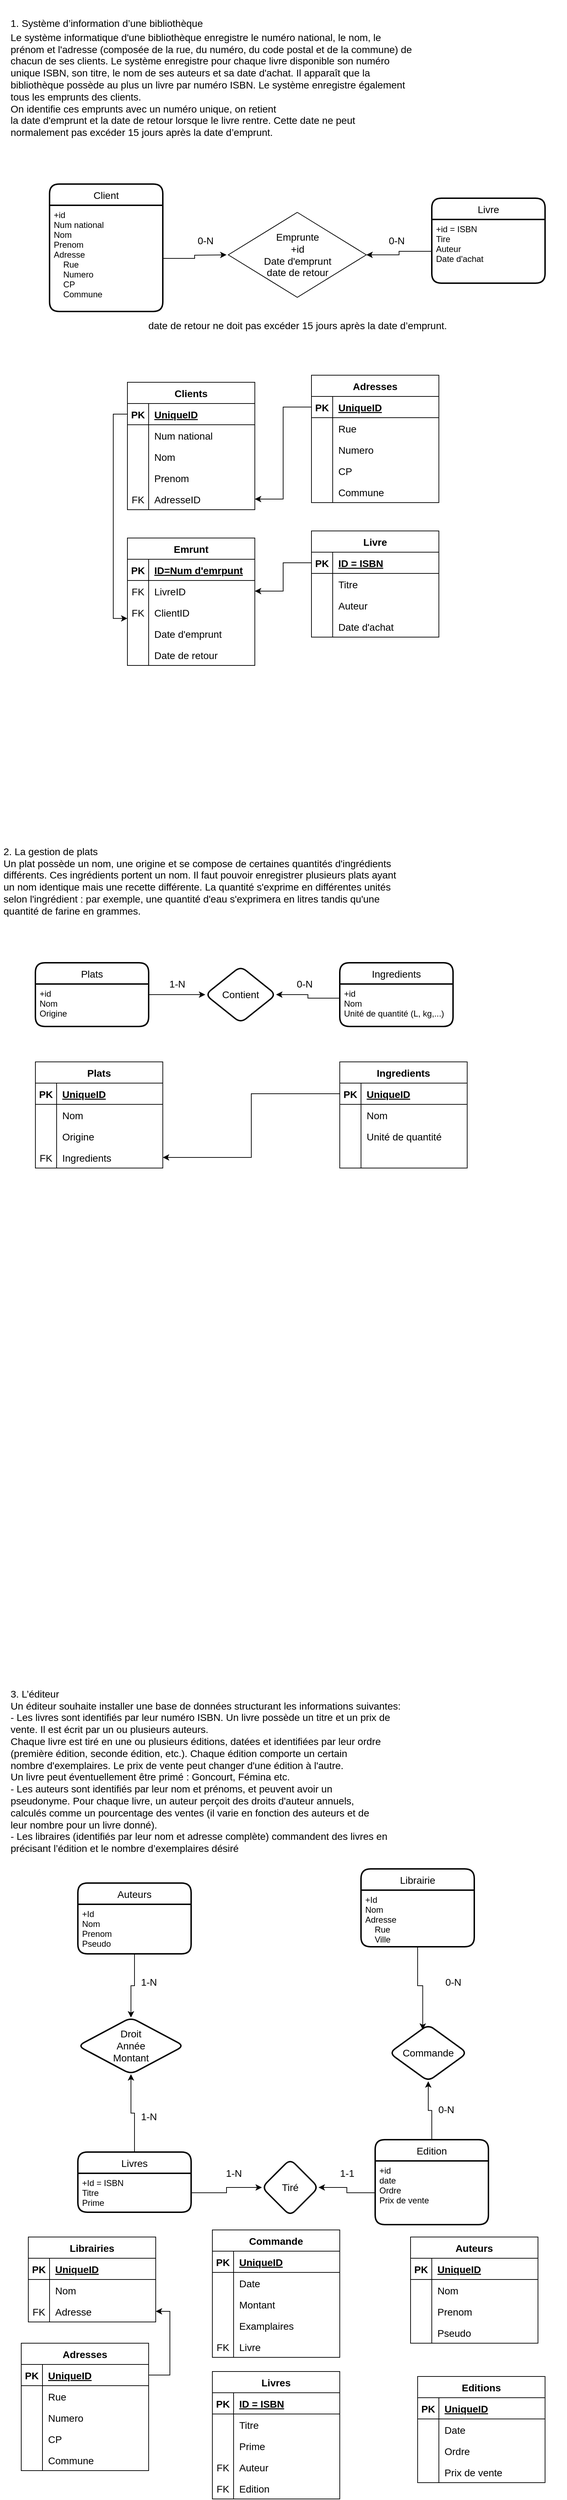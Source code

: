 <mxfile version="18.1.3" type="device"><diagram id="f1MDPPcu1h5-1sAox4qv" name="Page-1"><mxGraphModel dx="1268" dy="649" grid="1" gridSize="10" guides="1" tooltips="1" connect="1" arrows="1" fold="1" page="1" pageScale="1" pageWidth="827" pageHeight="1169" math="0" shadow="0"><root><mxCell id="0"/><mxCell id="1" parent="0"/><mxCell id="kuhhkiMRIdR8Gp9g8cQM-1" value="&lt;h1&gt;&lt;div style=&quot;text-align: justify;&quot;&gt;&lt;span style=&quot;font-size: 14px; font-weight: normal; background-color: initial;&quot;&gt;1. Système d’information d’une bibliothèque&lt;/span&gt;&lt;/div&gt;&lt;font style=&quot;font-size: 14px; font-weight: normal;&quot;&gt;&lt;div style=&quot;text-align: justify;&quot;&gt;&lt;span style=&quot;background-color: initial;&quot;&gt;Le système informatique d'une bibliothèque enregistre le numéro national, le nom, le&lt;/span&gt;&lt;/div&gt;&lt;div style=&quot;text-align: justify;&quot;&gt;&lt;span style=&quot;background-color: initial;&quot;&gt;prénom et l'adresse (composée de la rue, du numéro, du code postal et de la commune) de&lt;/span&gt;&lt;/div&gt;&lt;div style=&quot;text-align: justify;&quot;&gt;&lt;span style=&quot;background-color: initial;&quot;&gt;chacun de ses clients. Le système enregistre pour chaque livre disponible son numéro&lt;/span&gt;&lt;/div&gt;&lt;div style=&quot;text-align: justify;&quot;&gt;&lt;span style=&quot;background-color: initial;&quot;&gt;unique ISBN, son titre, le nom de ses auteurs et sa date d'achat. Il apparaît que la&lt;/span&gt;&lt;/div&gt;&lt;div style=&quot;text-align: justify;&quot;&gt;&lt;span style=&quot;background-color: initial;&quot;&gt;bibliothèque possède au plus un livre par numéro ISBN. Le système enregistre également&lt;/span&gt;&lt;/div&gt;&lt;div style=&quot;text-align: justify;&quot;&gt;&lt;span style=&quot;background-color: initial;&quot;&gt;tous les emprunts des clients.&amp;nbsp;&lt;/span&gt;&lt;/div&gt;&lt;div style=&quot;text-align: justify;&quot;&gt;&lt;span style=&quot;background-color: initial;&quot;&gt;On identifie ces emprunts avec un numéro unique, on retient&lt;/span&gt;&lt;/div&gt;&lt;div style=&quot;text-align: justify;&quot;&gt;&lt;span style=&quot;background-color: initial;&quot;&gt;la date d'emprunt et la date de retour lorsque le livre rentre. Cette date ne peut&lt;/span&gt;&lt;/div&gt;&lt;div style=&quot;text-align: justify;&quot;&gt;&lt;span style=&quot;background-color: initial;&quot;&gt;normalement pas excéder 15 jours après la date d’emprunt.&lt;/span&gt;&lt;/div&gt;&lt;/font&gt;&lt;/h1&gt;" style="text;html=1;strokeColor=none;fillColor=none;spacing=5;spacingTop=-20;whiteSpace=wrap;overflow=hidden;rounded=0;" vertex="1" parent="1"><mxGeometry x="20" y="10" width="790" height="200" as="geometry"/></mxCell><mxCell id="kuhhkiMRIdR8Gp9g8cQM-2" value="&lt;h1&gt;&lt;div style=&quot;text-align: justify;&quot;&gt;&lt;span style=&quot;font-size: 14px; font-weight: 400;&quot;&gt;&lt;br&gt;&lt;/span&gt;&lt;/div&gt;&lt;font style=&quot;font-size: 14px; font-weight: normal;&quot;&gt;&lt;div style=&quot;text-align: justify;&quot;&gt;&lt;span style=&quot;background-color: initial;&quot;&gt;2. La gestion de plats&lt;/span&gt;&lt;/div&gt;&lt;div style=&quot;text-align: justify;&quot;&gt;&lt;span style=&quot;background-color: initial;&quot;&gt;Un plat possède un nom, une origine et se compose de certaines quantités d'ingrédients&lt;/span&gt;&lt;/div&gt;&lt;div style=&quot;text-align: justify;&quot;&gt;&lt;span style=&quot;background-color: initial;&quot;&gt;différents. Ces ingrédients portent un nom. Il faut pouvoir enregistrer plusieurs plats ayant&lt;/span&gt;&lt;/div&gt;&lt;div style=&quot;text-align: justify;&quot;&gt;&lt;span style=&quot;background-color: initial;&quot;&gt;un nom identique mais une recette différente. La quantité s'exprime en différentes unités&lt;/span&gt;&lt;/div&gt;&lt;div style=&quot;text-align: justify;&quot;&gt;&lt;span style=&quot;background-color: initial;&quot;&gt;selon l'ingrédient : par exemple, une quantité d'eau s'exprimera en litres tandis qu'une&lt;/span&gt;&lt;/div&gt;&lt;div style=&quot;text-align: justify;&quot;&gt;&lt;span style=&quot;background-color: initial;&quot;&gt;quantité de farine en grammes.&lt;/span&gt;&lt;/div&gt;&lt;/font&gt;&lt;div style=&quot;text-align: justify;&quot;&gt;&lt;br&gt;&lt;/div&gt;&lt;/h1&gt;" style="text;html=1;strokeColor=none;fillColor=none;spacing=5;spacingTop=-20;whiteSpace=wrap;overflow=hidden;rounded=0;" vertex="1" parent="1"><mxGeometry x="10" y="1160" width="770" height="160" as="geometry"/></mxCell><mxCell id="kuhhkiMRIdR8Gp9g8cQM-3" value="&lt;h1&gt;&lt;div style=&quot;text-align: justify;&quot;&gt;&lt;span style=&quot;font-size: 14px; font-weight: 400;&quot;&gt;&lt;br&gt;&lt;/span&gt;&lt;/div&gt;&lt;font style=&quot;font-size: 14px; font-weight: normal;&quot;&gt;&lt;div style=&quot;text-align: justify;&quot;&gt;&lt;span style=&quot;background-color: initial;&quot;&gt;3. L’éditeur&lt;/span&gt;&lt;/div&gt;&lt;div style=&quot;text-align: justify;&quot;&gt;&lt;span style=&quot;background-color: initial;&quot;&gt;Un éditeur souhaite installer une base de données structurant les informations suivantes:&lt;/span&gt;&lt;/div&gt;&lt;div style=&quot;text-align: justify;&quot;&gt;&lt;span style=&quot;background-color: initial;&quot;&gt;- Les livres sont identifiés par leur numéro ISBN. Un livre possède un titre et un prix de&lt;/span&gt;&lt;/div&gt;&lt;div style=&quot;text-align: justify;&quot;&gt;&lt;span style=&quot;background-color: initial;&quot;&gt;vente. Il est écrit par un ou plusieurs auteurs.&lt;/span&gt;&lt;/div&gt;&lt;div style=&quot;text-align: justify;&quot;&gt;&lt;span style=&quot;background-color: initial;&quot;&gt;Chaque livre est tiré en une ou plusieurs éditions, datées et identifiées par leur ordre&lt;/span&gt;&lt;/div&gt;&lt;div style=&quot;text-align: justify;&quot;&gt;&lt;span style=&quot;background-color: initial;&quot;&gt;(première édition, seconde édition, etc.). Chaque édition comporte un certain&lt;/span&gt;&lt;/div&gt;&lt;div style=&quot;text-align: justify;&quot;&gt;&lt;span style=&quot;background-color: initial;&quot;&gt;nombre d'exemplaires. Le prix de vente peut changer d'une édition à l'autre.&lt;/span&gt;&lt;/div&gt;&lt;div style=&quot;text-align: justify;&quot;&gt;&lt;span style=&quot;background-color: initial;&quot;&gt;Un livre peut éventuellement être primé : Goncourt, Fémina etc.&lt;/span&gt;&lt;/div&gt;&lt;div style=&quot;text-align: justify;&quot;&gt;&lt;span style=&quot;background-color: initial;&quot;&gt;- Les auteurs sont identifiés par leur nom et prénoms, et peuvent avoir un&lt;/span&gt;&lt;/div&gt;&lt;div style=&quot;text-align: justify;&quot;&gt;&lt;span style=&quot;background-color: initial;&quot;&gt;pseudonyme. Pour chaque livre, un auteur perçoit des droits d'auteur annuels,&lt;/span&gt;&lt;/div&gt;&lt;div style=&quot;text-align: justify;&quot;&gt;&lt;span style=&quot;background-color: initial;&quot;&gt;calculés comme un pourcentage des ventes (il varie en fonction des auteurs et de&lt;/span&gt;&lt;/div&gt;&lt;div style=&quot;text-align: justify;&quot;&gt;&lt;span style=&quot;background-color: initial;&quot;&gt;leur nombre pour un livre donné).&lt;/span&gt;&lt;/div&gt;&lt;div style=&quot;text-align: justify;&quot;&gt;&lt;span style=&quot;background-color: initial;&quot;&gt;- Les libraires (identifiés par leur nom et adresse complète) commandent des livres en&lt;/span&gt;&lt;/div&gt;&lt;div style=&quot;text-align: justify;&quot;&gt;&lt;span style=&quot;background-color: initial;&quot;&gt;précisant l’édition et le nombre d’exemplaires désiré&lt;/span&gt;&lt;/div&gt;&lt;/font&gt;&lt;/h1&gt;" style="text;html=1;strokeColor=none;fillColor=none;spacing=5;spacingTop=-20;whiteSpace=wrap;overflow=hidden;rounded=0;" vertex="1" parent="1"><mxGeometry x="20" y="2350" width="770" height="290" as="geometry"/></mxCell><mxCell id="kuhhkiMRIdR8Gp9g8cQM-4" value="Client" style="swimlane;childLayout=stackLayout;horizontal=1;startSize=30;horizontalStack=0;rounded=1;fontSize=14;fontStyle=0;strokeWidth=2;resizeParent=0;resizeLast=1;shadow=0;dashed=0;align=center;" vertex="1" parent="1"><mxGeometry x="80" y="260" width="160" height="180" as="geometry"/></mxCell><mxCell id="kuhhkiMRIdR8Gp9g8cQM-5" value="+id&#10;Num national&#10;Nom&#10;Prenom&#10;Adresse&#10;    Rue&#10;    Numero&#10;    CP&#10;    Commune" style="align=left;strokeColor=none;fillColor=none;spacingLeft=4;fontSize=12;verticalAlign=top;resizable=0;rotatable=0;part=1;" vertex="1" parent="kuhhkiMRIdR8Gp9g8cQM-4"><mxGeometry y="30" width="160" height="150" as="geometry"/></mxCell><mxCell id="kuhhkiMRIdR8Gp9g8cQM-7" value="Livre" style="swimlane;childLayout=stackLayout;horizontal=1;startSize=30;horizontalStack=0;rounded=1;fontSize=14;fontStyle=0;strokeWidth=2;resizeParent=0;resizeLast=1;shadow=0;dashed=0;align=center;" vertex="1" parent="1"><mxGeometry x="620" y="280" width="160" height="120" as="geometry"/></mxCell><mxCell id="kuhhkiMRIdR8Gp9g8cQM-8" value="+id = ISBN&#10;Tire&#10;Auteur&#10;Date d'achat" style="align=left;strokeColor=none;fillColor=none;spacingLeft=4;fontSize=12;verticalAlign=top;resizable=0;rotatable=0;part=1;" vertex="1" parent="kuhhkiMRIdR8Gp9g8cQM-7"><mxGeometry y="30" width="160" height="90" as="geometry"/></mxCell><mxCell id="kuhhkiMRIdR8Gp9g8cQM-11" value="date de retour ne doit&amp;nbsp;&lt;span style=&quot;text-align: justify;&quot;&gt;pas excéder 15 jours après la date d’emprunt.&lt;/span&gt;" style="text;html=1;align=center;verticalAlign=middle;resizable=0;points=[];autosize=1;strokeColor=none;fillColor=none;fontSize=14;" vertex="1" parent="1"><mxGeometry x="210" y="450" width="440" height="20" as="geometry"/></mxCell><mxCell id="kuhhkiMRIdR8Gp9g8cQM-16" value="0-N" style="text;html=1;align=center;verticalAlign=middle;resizable=0;points=[];autosize=1;strokeColor=none;fillColor=none;fontSize=14;" vertex="1" parent="1"><mxGeometry x="280" y="330" width="40" height="20" as="geometry"/></mxCell><mxCell id="kuhhkiMRIdR8Gp9g8cQM-17" value="0-N" style="text;html=1;align=center;verticalAlign=middle;resizable=0;points=[];autosize=1;strokeColor=none;fillColor=none;fontSize=14;" vertex="1" parent="1"><mxGeometry x="550" y="330" width="40" height="20" as="geometry"/></mxCell><mxCell id="kuhhkiMRIdR8Gp9g8cQM-18" value="Emprunte&lt;br&gt;+id&lt;br&gt;Date d'emprunt&lt;br&gt;date de retour" style="shape=rhombus;perimeter=rhombusPerimeter;whiteSpace=wrap;html=1;align=center;fontSize=14;" vertex="1" parent="1"><mxGeometry x="332.5" y="300" width="195" height="120" as="geometry"/></mxCell><mxCell id="kuhhkiMRIdR8Gp9g8cQM-19" style="edgeStyle=orthogonalEdgeStyle;rounded=0;orthogonalLoop=1;jettySize=auto;html=1;fontSize=14;" edge="1" parent="1" source="kuhhkiMRIdR8Gp9g8cQM-5"><mxGeometry relative="1" as="geometry"><mxPoint x="330" y="360" as="targetPoint"/></mxGeometry></mxCell><mxCell id="kuhhkiMRIdR8Gp9g8cQM-20" style="edgeStyle=orthogonalEdgeStyle;rounded=0;orthogonalLoop=1;jettySize=auto;html=1;fontSize=14;" edge="1" parent="1" source="kuhhkiMRIdR8Gp9g8cQM-8" target="kuhhkiMRIdR8Gp9g8cQM-18"><mxGeometry relative="1" as="geometry"/></mxCell><mxCell id="kuhhkiMRIdR8Gp9g8cQM-25" value="Clients" style="shape=table;startSize=30;container=1;collapsible=1;childLayout=tableLayout;fixedRows=1;rowLines=0;fontStyle=1;align=center;resizeLast=1;fontSize=14;" vertex="1" parent="1"><mxGeometry x="190" y="540" width="180" height="180" as="geometry"/></mxCell><mxCell id="kuhhkiMRIdR8Gp9g8cQM-26" value="" style="shape=tableRow;horizontal=0;startSize=0;swimlaneHead=0;swimlaneBody=0;fillColor=none;collapsible=0;dropTarget=0;points=[[0,0.5],[1,0.5]];portConstraint=eastwest;top=0;left=0;right=0;bottom=1;fontSize=14;" vertex="1" parent="kuhhkiMRIdR8Gp9g8cQM-25"><mxGeometry y="30" width="180" height="30" as="geometry"/></mxCell><mxCell id="kuhhkiMRIdR8Gp9g8cQM-27" value="PK" style="shape=partialRectangle;connectable=0;fillColor=none;top=0;left=0;bottom=0;right=0;fontStyle=1;overflow=hidden;fontSize=14;" vertex="1" parent="kuhhkiMRIdR8Gp9g8cQM-26"><mxGeometry width="30" height="30" as="geometry"><mxRectangle width="30" height="30" as="alternateBounds"/></mxGeometry></mxCell><mxCell id="kuhhkiMRIdR8Gp9g8cQM-28" value="UniqueID" style="shape=partialRectangle;connectable=0;fillColor=none;top=0;left=0;bottom=0;right=0;align=left;spacingLeft=6;fontStyle=5;overflow=hidden;fontSize=14;" vertex="1" parent="kuhhkiMRIdR8Gp9g8cQM-26"><mxGeometry x="30" width="150" height="30" as="geometry"><mxRectangle width="150" height="30" as="alternateBounds"/></mxGeometry></mxCell><mxCell id="kuhhkiMRIdR8Gp9g8cQM-29" value="" style="shape=tableRow;horizontal=0;startSize=0;swimlaneHead=0;swimlaneBody=0;fillColor=none;collapsible=0;dropTarget=0;points=[[0,0.5],[1,0.5]];portConstraint=eastwest;top=0;left=0;right=0;bottom=0;fontSize=14;" vertex="1" parent="kuhhkiMRIdR8Gp9g8cQM-25"><mxGeometry y="60" width="180" height="30" as="geometry"/></mxCell><mxCell id="kuhhkiMRIdR8Gp9g8cQM-30" value="" style="shape=partialRectangle;connectable=0;fillColor=none;top=0;left=0;bottom=0;right=0;editable=1;overflow=hidden;fontSize=14;" vertex="1" parent="kuhhkiMRIdR8Gp9g8cQM-29"><mxGeometry width="30" height="30" as="geometry"><mxRectangle width="30" height="30" as="alternateBounds"/></mxGeometry></mxCell><mxCell id="kuhhkiMRIdR8Gp9g8cQM-31" value="Num national" style="shape=partialRectangle;connectable=0;fillColor=none;top=0;left=0;bottom=0;right=0;align=left;spacingLeft=6;overflow=hidden;fontSize=14;" vertex="1" parent="kuhhkiMRIdR8Gp9g8cQM-29"><mxGeometry x="30" width="150" height="30" as="geometry"><mxRectangle width="150" height="30" as="alternateBounds"/></mxGeometry></mxCell><mxCell id="kuhhkiMRIdR8Gp9g8cQM-32" value="" style="shape=tableRow;horizontal=0;startSize=0;swimlaneHead=0;swimlaneBody=0;fillColor=none;collapsible=0;dropTarget=0;points=[[0,0.5],[1,0.5]];portConstraint=eastwest;top=0;left=0;right=0;bottom=0;fontSize=14;" vertex="1" parent="kuhhkiMRIdR8Gp9g8cQM-25"><mxGeometry y="90" width="180" height="30" as="geometry"/></mxCell><mxCell id="kuhhkiMRIdR8Gp9g8cQM-33" value="" style="shape=partialRectangle;connectable=0;fillColor=none;top=0;left=0;bottom=0;right=0;editable=1;overflow=hidden;fontSize=14;" vertex="1" parent="kuhhkiMRIdR8Gp9g8cQM-32"><mxGeometry width="30" height="30" as="geometry"><mxRectangle width="30" height="30" as="alternateBounds"/></mxGeometry></mxCell><mxCell id="kuhhkiMRIdR8Gp9g8cQM-34" value="Nom" style="shape=partialRectangle;connectable=0;fillColor=none;top=0;left=0;bottom=0;right=0;align=left;spacingLeft=6;overflow=hidden;fontSize=14;" vertex="1" parent="kuhhkiMRIdR8Gp9g8cQM-32"><mxGeometry x="30" width="150" height="30" as="geometry"><mxRectangle width="150" height="30" as="alternateBounds"/></mxGeometry></mxCell><mxCell id="kuhhkiMRIdR8Gp9g8cQM-38" value="" style="shape=tableRow;horizontal=0;startSize=0;swimlaneHead=0;swimlaneBody=0;fillColor=none;collapsible=0;dropTarget=0;points=[[0,0.5],[1,0.5]];portConstraint=eastwest;top=0;left=0;right=0;bottom=0;fontSize=14;" vertex="1" parent="kuhhkiMRIdR8Gp9g8cQM-25"><mxGeometry y="120" width="180" height="30" as="geometry"/></mxCell><mxCell id="kuhhkiMRIdR8Gp9g8cQM-39" value="" style="shape=partialRectangle;connectable=0;fillColor=none;top=0;left=0;bottom=0;right=0;editable=1;overflow=hidden;fontSize=14;" vertex="1" parent="kuhhkiMRIdR8Gp9g8cQM-38"><mxGeometry width="30" height="30" as="geometry"><mxRectangle width="30" height="30" as="alternateBounds"/></mxGeometry></mxCell><mxCell id="kuhhkiMRIdR8Gp9g8cQM-40" value="Prenom" style="shape=partialRectangle;connectable=0;fillColor=none;top=0;left=0;bottom=0;right=0;align=left;spacingLeft=6;overflow=hidden;fontSize=14;" vertex="1" parent="kuhhkiMRIdR8Gp9g8cQM-38"><mxGeometry x="30" width="150" height="30" as="geometry"><mxRectangle width="150" height="30" as="alternateBounds"/></mxGeometry></mxCell><mxCell id="kuhhkiMRIdR8Gp9g8cQM-41" value="" style="shape=tableRow;horizontal=0;startSize=0;swimlaneHead=0;swimlaneBody=0;fillColor=none;collapsible=0;dropTarget=0;points=[[0,0.5],[1,0.5]];portConstraint=eastwest;top=0;left=0;right=0;bottom=0;fontSize=14;" vertex="1" parent="kuhhkiMRIdR8Gp9g8cQM-25"><mxGeometry y="150" width="180" height="30" as="geometry"/></mxCell><mxCell id="kuhhkiMRIdR8Gp9g8cQM-42" value="FK" style="shape=partialRectangle;connectable=0;fillColor=none;top=0;left=0;bottom=0;right=0;editable=1;overflow=hidden;fontSize=14;" vertex="1" parent="kuhhkiMRIdR8Gp9g8cQM-41"><mxGeometry width="30" height="30" as="geometry"><mxRectangle width="30" height="30" as="alternateBounds"/></mxGeometry></mxCell><mxCell id="kuhhkiMRIdR8Gp9g8cQM-43" value="AdresseID" style="shape=partialRectangle;connectable=0;fillColor=none;top=0;left=0;bottom=0;right=0;align=left;spacingLeft=6;overflow=hidden;fontSize=14;" vertex="1" parent="kuhhkiMRIdR8Gp9g8cQM-41"><mxGeometry x="30" width="150" height="30" as="geometry"><mxRectangle width="150" height="30" as="alternateBounds"/></mxGeometry></mxCell><mxCell id="kuhhkiMRIdR8Gp9g8cQM-47" value="Adresses" style="shape=table;startSize=30;container=1;collapsible=1;childLayout=tableLayout;fixedRows=1;rowLines=0;fontStyle=1;align=center;resizeLast=1;fontSize=14;" vertex="1" parent="1"><mxGeometry x="450" y="530" width="180" height="180" as="geometry"/></mxCell><mxCell id="kuhhkiMRIdR8Gp9g8cQM-48" value="" style="shape=tableRow;horizontal=0;startSize=0;swimlaneHead=0;swimlaneBody=0;fillColor=none;collapsible=0;dropTarget=0;points=[[0,0.5],[1,0.5]];portConstraint=eastwest;top=0;left=0;right=0;bottom=1;fontSize=14;" vertex="1" parent="kuhhkiMRIdR8Gp9g8cQM-47"><mxGeometry y="30" width="180" height="30" as="geometry"/></mxCell><mxCell id="kuhhkiMRIdR8Gp9g8cQM-49" value="PK" style="shape=partialRectangle;connectable=0;fillColor=none;top=0;left=0;bottom=0;right=0;fontStyle=1;overflow=hidden;fontSize=14;" vertex="1" parent="kuhhkiMRIdR8Gp9g8cQM-48"><mxGeometry width="30" height="30" as="geometry"><mxRectangle width="30" height="30" as="alternateBounds"/></mxGeometry></mxCell><mxCell id="kuhhkiMRIdR8Gp9g8cQM-50" value="UniqueID" style="shape=partialRectangle;connectable=0;fillColor=none;top=0;left=0;bottom=0;right=0;align=left;spacingLeft=6;fontStyle=5;overflow=hidden;fontSize=14;" vertex="1" parent="kuhhkiMRIdR8Gp9g8cQM-48"><mxGeometry x="30" width="150" height="30" as="geometry"><mxRectangle width="150" height="30" as="alternateBounds"/></mxGeometry></mxCell><mxCell id="kuhhkiMRIdR8Gp9g8cQM-51" value="" style="shape=tableRow;horizontal=0;startSize=0;swimlaneHead=0;swimlaneBody=0;fillColor=none;collapsible=0;dropTarget=0;points=[[0,0.5],[1,0.5]];portConstraint=eastwest;top=0;left=0;right=0;bottom=0;fontSize=14;" vertex="1" parent="kuhhkiMRIdR8Gp9g8cQM-47"><mxGeometry y="60" width="180" height="30" as="geometry"/></mxCell><mxCell id="kuhhkiMRIdR8Gp9g8cQM-52" value="" style="shape=partialRectangle;connectable=0;fillColor=none;top=0;left=0;bottom=0;right=0;editable=1;overflow=hidden;fontSize=14;" vertex="1" parent="kuhhkiMRIdR8Gp9g8cQM-51"><mxGeometry width="30" height="30" as="geometry"><mxRectangle width="30" height="30" as="alternateBounds"/></mxGeometry></mxCell><mxCell id="kuhhkiMRIdR8Gp9g8cQM-53" value="Rue" style="shape=partialRectangle;connectable=0;fillColor=none;top=0;left=0;bottom=0;right=0;align=left;spacingLeft=6;overflow=hidden;fontSize=14;" vertex="1" parent="kuhhkiMRIdR8Gp9g8cQM-51"><mxGeometry x="30" width="150" height="30" as="geometry"><mxRectangle width="150" height="30" as="alternateBounds"/></mxGeometry></mxCell><mxCell id="kuhhkiMRIdR8Gp9g8cQM-54" value="" style="shape=tableRow;horizontal=0;startSize=0;swimlaneHead=0;swimlaneBody=0;fillColor=none;collapsible=0;dropTarget=0;points=[[0,0.5],[1,0.5]];portConstraint=eastwest;top=0;left=0;right=0;bottom=0;fontSize=14;" vertex="1" parent="kuhhkiMRIdR8Gp9g8cQM-47"><mxGeometry y="90" width="180" height="30" as="geometry"/></mxCell><mxCell id="kuhhkiMRIdR8Gp9g8cQM-55" value="" style="shape=partialRectangle;connectable=0;fillColor=none;top=0;left=0;bottom=0;right=0;editable=1;overflow=hidden;fontSize=14;" vertex="1" parent="kuhhkiMRIdR8Gp9g8cQM-54"><mxGeometry width="30" height="30" as="geometry"><mxRectangle width="30" height="30" as="alternateBounds"/></mxGeometry></mxCell><mxCell id="kuhhkiMRIdR8Gp9g8cQM-56" value="Numero" style="shape=partialRectangle;connectable=0;fillColor=none;top=0;left=0;bottom=0;right=0;align=left;spacingLeft=6;overflow=hidden;fontSize=14;" vertex="1" parent="kuhhkiMRIdR8Gp9g8cQM-54"><mxGeometry x="30" width="150" height="30" as="geometry"><mxRectangle width="150" height="30" as="alternateBounds"/></mxGeometry></mxCell><mxCell id="kuhhkiMRIdR8Gp9g8cQM-57" value="" style="shape=tableRow;horizontal=0;startSize=0;swimlaneHead=0;swimlaneBody=0;fillColor=none;collapsible=0;dropTarget=0;points=[[0,0.5],[1,0.5]];portConstraint=eastwest;top=0;left=0;right=0;bottom=0;fontSize=14;" vertex="1" parent="kuhhkiMRIdR8Gp9g8cQM-47"><mxGeometry y="120" width="180" height="30" as="geometry"/></mxCell><mxCell id="kuhhkiMRIdR8Gp9g8cQM-58" value="" style="shape=partialRectangle;connectable=0;fillColor=none;top=0;left=0;bottom=0;right=0;editable=1;overflow=hidden;fontSize=14;" vertex="1" parent="kuhhkiMRIdR8Gp9g8cQM-57"><mxGeometry width="30" height="30" as="geometry"><mxRectangle width="30" height="30" as="alternateBounds"/></mxGeometry></mxCell><mxCell id="kuhhkiMRIdR8Gp9g8cQM-59" value="CP" style="shape=partialRectangle;connectable=0;fillColor=none;top=0;left=0;bottom=0;right=0;align=left;spacingLeft=6;overflow=hidden;fontSize=14;" vertex="1" parent="kuhhkiMRIdR8Gp9g8cQM-57"><mxGeometry x="30" width="150" height="30" as="geometry"><mxRectangle width="150" height="30" as="alternateBounds"/></mxGeometry></mxCell><mxCell id="kuhhkiMRIdR8Gp9g8cQM-60" value="" style="shape=tableRow;horizontal=0;startSize=0;swimlaneHead=0;swimlaneBody=0;fillColor=none;collapsible=0;dropTarget=0;points=[[0,0.5],[1,0.5]];portConstraint=eastwest;top=0;left=0;right=0;bottom=0;fontSize=14;" vertex="1" parent="kuhhkiMRIdR8Gp9g8cQM-47"><mxGeometry y="150" width="180" height="30" as="geometry"/></mxCell><mxCell id="kuhhkiMRIdR8Gp9g8cQM-61" value="" style="shape=partialRectangle;connectable=0;fillColor=none;top=0;left=0;bottom=0;right=0;editable=1;overflow=hidden;fontSize=14;" vertex="1" parent="kuhhkiMRIdR8Gp9g8cQM-60"><mxGeometry width="30" height="30" as="geometry"><mxRectangle width="30" height="30" as="alternateBounds"/></mxGeometry></mxCell><mxCell id="kuhhkiMRIdR8Gp9g8cQM-62" value="Commune" style="shape=partialRectangle;connectable=0;fillColor=none;top=0;left=0;bottom=0;right=0;align=left;spacingLeft=6;overflow=hidden;fontSize=14;" vertex="1" parent="kuhhkiMRIdR8Gp9g8cQM-60"><mxGeometry x="30" width="150" height="30" as="geometry"><mxRectangle width="150" height="30" as="alternateBounds"/></mxGeometry></mxCell><mxCell id="kuhhkiMRIdR8Gp9g8cQM-63" style="edgeStyle=orthogonalEdgeStyle;rounded=0;orthogonalLoop=1;jettySize=auto;html=1;entryX=1;entryY=0.5;entryDx=0;entryDy=0;fontSize=14;" edge="1" parent="1" source="kuhhkiMRIdR8Gp9g8cQM-48" target="kuhhkiMRIdR8Gp9g8cQM-41"><mxGeometry relative="1" as="geometry"/></mxCell><mxCell id="kuhhkiMRIdR8Gp9g8cQM-90" value="Livre" style="shape=table;startSize=30;container=1;collapsible=1;childLayout=tableLayout;fixedRows=1;rowLines=0;fontStyle=1;align=center;resizeLast=1;fontSize=14;" vertex="1" parent="1"><mxGeometry x="450" y="750" width="180" height="150" as="geometry"/></mxCell><mxCell id="kuhhkiMRIdR8Gp9g8cQM-91" value="" style="shape=tableRow;horizontal=0;startSize=0;swimlaneHead=0;swimlaneBody=0;fillColor=none;collapsible=0;dropTarget=0;points=[[0,0.5],[1,0.5]];portConstraint=eastwest;top=0;left=0;right=0;bottom=1;fontSize=14;" vertex="1" parent="kuhhkiMRIdR8Gp9g8cQM-90"><mxGeometry y="30" width="180" height="30" as="geometry"/></mxCell><mxCell id="kuhhkiMRIdR8Gp9g8cQM-92" value="PK" style="shape=partialRectangle;connectable=0;fillColor=none;top=0;left=0;bottom=0;right=0;fontStyle=1;overflow=hidden;fontSize=14;" vertex="1" parent="kuhhkiMRIdR8Gp9g8cQM-91"><mxGeometry width="30" height="30" as="geometry"><mxRectangle width="30" height="30" as="alternateBounds"/></mxGeometry></mxCell><mxCell id="kuhhkiMRIdR8Gp9g8cQM-93" value="ID = ISBN" style="shape=partialRectangle;connectable=0;fillColor=none;top=0;left=0;bottom=0;right=0;align=left;spacingLeft=6;fontStyle=5;overflow=hidden;fontSize=14;" vertex="1" parent="kuhhkiMRIdR8Gp9g8cQM-91"><mxGeometry x="30" width="150" height="30" as="geometry"><mxRectangle width="150" height="30" as="alternateBounds"/></mxGeometry></mxCell><mxCell id="kuhhkiMRIdR8Gp9g8cQM-94" value="" style="shape=tableRow;horizontal=0;startSize=0;swimlaneHead=0;swimlaneBody=0;fillColor=none;collapsible=0;dropTarget=0;points=[[0,0.5],[1,0.5]];portConstraint=eastwest;top=0;left=0;right=0;bottom=0;fontSize=14;" vertex="1" parent="kuhhkiMRIdR8Gp9g8cQM-90"><mxGeometry y="60" width="180" height="30" as="geometry"/></mxCell><mxCell id="kuhhkiMRIdR8Gp9g8cQM-95" value="" style="shape=partialRectangle;connectable=0;fillColor=none;top=0;left=0;bottom=0;right=0;editable=1;overflow=hidden;fontSize=14;" vertex="1" parent="kuhhkiMRIdR8Gp9g8cQM-94"><mxGeometry width="30" height="30" as="geometry"><mxRectangle width="30" height="30" as="alternateBounds"/></mxGeometry></mxCell><mxCell id="kuhhkiMRIdR8Gp9g8cQM-96" value="Titre" style="shape=partialRectangle;connectable=0;fillColor=none;top=0;left=0;bottom=0;right=0;align=left;spacingLeft=6;overflow=hidden;fontSize=14;" vertex="1" parent="kuhhkiMRIdR8Gp9g8cQM-94"><mxGeometry x="30" width="150" height="30" as="geometry"><mxRectangle width="150" height="30" as="alternateBounds"/></mxGeometry></mxCell><mxCell id="kuhhkiMRIdR8Gp9g8cQM-97" value="" style="shape=tableRow;horizontal=0;startSize=0;swimlaneHead=0;swimlaneBody=0;fillColor=none;collapsible=0;dropTarget=0;points=[[0,0.5],[1,0.5]];portConstraint=eastwest;top=0;left=0;right=0;bottom=0;fontSize=14;" vertex="1" parent="kuhhkiMRIdR8Gp9g8cQM-90"><mxGeometry y="90" width="180" height="30" as="geometry"/></mxCell><mxCell id="kuhhkiMRIdR8Gp9g8cQM-98" value="" style="shape=partialRectangle;connectable=0;fillColor=none;top=0;left=0;bottom=0;right=0;editable=1;overflow=hidden;fontSize=14;" vertex="1" parent="kuhhkiMRIdR8Gp9g8cQM-97"><mxGeometry width="30" height="30" as="geometry"><mxRectangle width="30" height="30" as="alternateBounds"/></mxGeometry></mxCell><mxCell id="kuhhkiMRIdR8Gp9g8cQM-99" value="Auteur" style="shape=partialRectangle;connectable=0;fillColor=none;top=0;left=0;bottom=0;right=0;align=left;spacingLeft=6;overflow=hidden;fontSize=14;" vertex="1" parent="kuhhkiMRIdR8Gp9g8cQM-97"><mxGeometry x="30" width="150" height="30" as="geometry"><mxRectangle width="150" height="30" as="alternateBounds"/></mxGeometry></mxCell><mxCell id="kuhhkiMRIdR8Gp9g8cQM-100" value="" style="shape=tableRow;horizontal=0;startSize=0;swimlaneHead=0;swimlaneBody=0;fillColor=none;collapsible=0;dropTarget=0;points=[[0,0.5],[1,0.5]];portConstraint=eastwest;top=0;left=0;right=0;bottom=0;fontSize=14;" vertex="1" parent="kuhhkiMRIdR8Gp9g8cQM-90"><mxGeometry y="120" width="180" height="30" as="geometry"/></mxCell><mxCell id="kuhhkiMRIdR8Gp9g8cQM-101" value="" style="shape=partialRectangle;connectable=0;fillColor=none;top=0;left=0;bottom=0;right=0;editable=1;overflow=hidden;fontSize=14;" vertex="1" parent="kuhhkiMRIdR8Gp9g8cQM-100"><mxGeometry width="30" height="30" as="geometry"><mxRectangle width="30" height="30" as="alternateBounds"/></mxGeometry></mxCell><mxCell id="kuhhkiMRIdR8Gp9g8cQM-102" value="Date d'achat" style="shape=partialRectangle;connectable=0;fillColor=none;top=0;left=0;bottom=0;right=0;align=left;spacingLeft=6;overflow=hidden;fontSize=14;" vertex="1" parent="kuhhkiMRIdR8Gp9g8cQM-100"><mxGeometry x="30" width="150" height="30" as="geometry"><mxRectangle width="150" height="30" as="alternateBounds"/></mxGeometry></mxCell><mxCell id="kuhhkiMRIdR8Gp9g8cQM-106" value="Emrunt" style="shape=table;startSize=30;container=1;collapsible=1;childLayout=tableLayout;fixedRows=1;rowLines=0;fontStyle=1;align=center;resizeLast=1;fontSize=14;" vertex="1" parent="1"><mxGeometry x="190" y="760" width="180" height="180" as="geometry"/></mxCell><mxCell id="kuhhkiMRIdR8Gp9g8cQM-107" value="" style="shape=tableRow;horizontal=0;startSize=0;swimlaneHead=0;swimlaneBody=0;fillColor=none;collapsible=0;dropTarget=0;points=[[0,0.5],[1,0.5]];portConstraint=eastwest;top=0;left=0;right=0;bottom=1;fontSize=14;" vertex="1" parent="kuhhkiMRIdR8Gp9g8cQM-106"><mxGeometry y="30" width="180" height="30" as="geometry"/></mxCell><mxCell id="kuhhkiMRIdR8Gp9g8cQM-108" value="PK" style="shape=partialRectangle;connectable=0;fillColor=none;top=0;left=0;bottom=0;right=0;fontStyle=1;overflow=hidden;fontSize=14;" vertex="1" parent="kuhhkiMRIdR8Gp9g8cQM-107"><mxGeometry width="30" height="30" as="geometry"><mxRectangle width="30" height="30" as="alternateBounds"/></mxGeometry></mxCell><mxCell id="kuhhkiMRIdR8Gp9g8cQM-109" value="ID=Num d'emrpunt" style="shape=partialRectangle;connectable=0;fillColor=none;top=0;left=0;bottom=0;right=0;align=left;spacingLeft=6;fontStyle=5;overflow=hidden;fontSize=14;" vertex="1" parent="kuhhkiMRIdR8Gp9g8cQM-107"><mxGeometry x="30" width="150" height="30" as="geometry"><mxRectangle width="150" height="30" as="alternateBounds"/></mxGeometry></mxCell><mxCell id="kuhhkiMRIdR8Gp9g8cQM-110" value="" style="shape=tableRow;horizontal=0;startSize=0;swimlaneHead=0;swimlaneBody=0;fillColor=none;collapsible=0;dropTarget=0;points=[[0,0.5],[1,0.5]];portConstraint=eastwest;top=0;left=0;right=0;bottom=0;fontSize=14;" vertex="1" parent="kuhhkiMRIdR8Gp9g8cQM-106"><mxGeometry y="60" width="180" height="30" as="geometry"/></mxCell><mxCell id="kuhhkiMRIdR8Gp9g8cQM-111" value="FK" style="shape=partialRectangle;connectable=0;fillColor=none;top=0;left=0;bottom=0;right=0;editable=1;overflow=hidden;fontSize=14;" vertex="1" parent="kuhhkiMRIdR8Gp9g8cQM-110"><mxGeometry width="30" height="30" as="geometry"><mxRectangle width="30" height="30" as="alternateBounds"/></mxGeometry></mxCell><mxCell id="kuhhkiMRIdR8Gp9g8cQM-112" value="LivreID" style="shape=partialRectangle;connectable=0;fillColor=none;top=0;left=0;bottom=0;right=0;align=left;spacingLeft=6;overflow=hidden;fontSize=14;" vertex="1" parent="kuhhkiMRIdR8Gp9g8cQM-110"><mxGeometry x="30" width="150" height="30" as="geometry"><mxRectangle width="150" height="30" as="alternateBounds"/></mxGeometry></mxCell><mxCell id="kuhhkiMRIdR8Gp9g8cQM-120" value="" style="shape=tableRow;horizontal=0;startSize=0;swimlaneHead=0;swimlaneBody=0;fillColor=none;collapsible=0;dropTarget=0;points=[[0,0.5],[1,0.5]];portConstraint=eastwest;top=0;left=0;right=0;bottom=0;fontSize=14;" vertex="1" parent="kuhhkiMRIdR8Gp9g8cQM-106"><mxGeometry y="90" width="180" height="30" as="geometry"/></mxCell><mxCell id="kuhhkiMRIdR8Gp9g8cQM-121" value="FK" style="shape=partialRectangle;connectable=0;fillColor=none;top=0;left=0;bottom=0;right=0;editable=1;overflow=hidden;fontSize=14;" vertex="1" parent="kuhhkiMRIdR8Gp9g8cQM-120"><mxGeometry width="30" height="30" as="geometry"><mxRectangle width="30" height="30" as="alternateBounds"/></mxGeometry></mxCell><mxCell id="kuhhkiMRIdR8Gp9g8cQM-122" value="ClientID" style="shape=partialRectangle;connectable=0;fillColor=none;top=0;left=0;bottom=0;right=0;align=left;spacingLeft=6;overflow=hidden;fontSize=14;" vertex="1" parent="kuhhkiMRIdR8Gp9g8cQM-120"><mxGeometry x="30" width="150" height="30" as="geometry"><mxRectangle width="150" height="30" as="alternateBounds"/></mxGeometry></mxCell><mxCell id="kuhhkiMRIdR8Gp9g8cQM-113" value="" style="shape=tableRow;horizontal=0;startSize=0;swimlaneHead=0;swimlaneBody=0;fillColor=none;collapsible=0;dropTarget=0;points=[[0,0.5],[1,0.5]];portConstraint=eastwest;top=0;left=0;right=0;bottom=0;fontSize=14;" vertex="1" parent="kuhhkiMRIdR8Gp9g8cQM-106"><mxGeometry y="120" width="180" height="30" as="geometry"/></mxCell><mxCell id="kuhhkiMRIdR8Gp9g8cQM-114" value="" style="shape=partialRectangle;connectable=0;fillColor=none;top=0;left=0;bottom=0;right=0;editable=1;overflow=hidden;fontSize=14;" vertex="1" parent="kuhhkiMRIdR8Gp9g8cQM-113"><mxGeometry width="30" height="30" as="geometry"><mxRectangle width="30" height="30" as="alternateBounds"/></mxGeometry></mxCell><mxCell id="kuhhkiMRIdR8Gp9g8cQM-115" value="Date d'emprunt" style="shape=partialRectangle;connectable=0;fillColor=none;top=0;left=0;bottom=0;right=0;align=left;spacingLeft=6;overflow=hidden;fontSize=14;" vertex="1" parent="kuhhkiMRIdR8Gp9g8cQM-113"><mxGeometry x="30" width="150" height="30" as="geometry"><mxRectangle width="150" height="30" as="alternateBounds"/></mxGeometry></mxCell><mxCell id="kuhhkiMRIdR8Gp9g8cQM-116" value="" style="shape=tableRow;horizontal=0;startSize=0;swimlaneHead=0;swimlaneBody=0;fillColor=none;collapsible=0;dropTarget=0;points=[[0,0.5],[1,0.5]];portConstraint=eastwest;top=0;left=0;right=0;bottom=0;fontSize=14;" vertex="1" parent="kuhhkiMRIdR8Gp9g8cQM-106"><mxGeometry y="150" width="180" height="30" as="geometry"/></mxCell><mxCell id="kuhhkiMRIdR8Gp9g8cQM-117" value="" style="shape=partialRectangle;connectable=0;fillColor=none;top=0;left=0;bottom=0;right=0;editable=1;overflow=hidden;fontSize=14;" vertex="1" parent="kuhhkiMRIdR8Gp9g8cQM-116"><mxGeometry width="30" height="30" as="geometry"><mxRectangle width="30" height="30" as="alternateBounds"/></mxGeometry></mxCell><mxCell id="kuhhkiMRIdR8Gp9g8cQM-118" value="Date de retour" style="shape=partialRectangle;connectable=0;fillColor=none;top=0;left=0;bottom=0;right=0;align=left;spacingLeft=6;overflow=hidden;fontSize=14;" vertex="1" parent="kuhhkiMRIdR8Gp9g8cQM-116"><mxGeometry x="30" width="150" height="30" as="geometry"><mxRectangle width="150" height="30" as="alternateBounds"/></mxGeometry></mxCell><mxCell id="kuhhkiMRIdR8Gp9g8cQM-119" style="edgeStyle=orthogonalEdgeStyle;rounded=0;orthogonalLoop=1;jettySize=auto;html=1;entryX=1;entryY=0.5;entryDx=0;entryDy=0;fontSize=14;" edge="1" parent="1" source="kuhhkiMRIdR8Gp9g8cQM-91" target="kuhhkiMRIdR8Gp9g8cQM-110"><mxGeometry relative="1" as="geometry"/></mxCell><mxCell id="kuhhkiMRIdR8Gp9g8cQM-123" style="edgeStyle=orthogonalEdgeStyle;rounded=0;orthogonalLoop=1;jettySize=auto;html=1;entryX=0;entryY=0.787;entryDx=0;entryDy=0;entryPerimeter=0;fontSize=14;" edge="1" parent="1" source="kuhhkiMRIdR8Gp9g8cQM-26" target="kuhhkiMRIdR8Gp9g8cQM-120"><mxGeometry relative="1" as="geometry"/></mxCell><mxCell id="kuhhkiMRIdR8Gp9g8cQM-130" value="" style="edgeStyle=orthogonalEdgeStyle;rounded=0;orthogonalLoop=1;jettySize=auto;html=1;fontSize=14;" edge="1" parent="1" source="kuhhkiMRIdR8Gp9g8cQM-124" target="kuhhkiMRIdR8Gp9g8cQM-129"><mxGeometry relative="1" as="geometry"/></mxCell><mxCell id="kuhhkiMRIdR8Gp9g8cQM-124" value="Plats" style="swimlane;childLayout=stackLayout;horizontal=1;startSize=30;horizontalStack=0;rounded=1;fontSize=14;fontStyle=0;strokeWidth=2;resizeParent=0;resizeLast=1;shadow=0;dashed=0;align=center;" vertex="1" parent="1"><mxGeometry x="60" y="1360" width="160" height="90" as="geometry"/></mxCell><mxCell id="kuhhkiMRIdR8Gp9g8cQM-125" value="+id&#10;Nom&#10;Origine&#10;" style="align=left;strokeColor=none;fillColor=none;spacingLeft=4;fontSize=12;verticalAlign=top;resizable=0;rotatable=0;part=1;" vertex="1" parent="kuhhkiMRIdR8Gp9g8cQM-124"><mxGeometry y="30" width="160" height="60" as="geometry"/></mxCell><mxCell id="kuhhkiMRIdR8Gp9g8cQM-127" value="Ingredients" style="swimlane;childLayout=stackLayout;horizontal=1;startSize=30;horizontalStack=0;rounded=1;fontSize=14;fontStyle=0;strokeWidth=2;resizeParent=0;resizeLast=1;shadow=0;dashed=0;align=center;" vertex="1" parent="1"><mxGeometry x="490" y="1360" width="160" height="90" as="geometry"/></mxCell><mxCell id="kuhhkiMRIdR8Gp9g8cQM-128" value="+id&#10;Nom&#10;Unité de quantité (L, kg,...)&#10;&#10;" style="align=left;strokeColor=none;fillColor=none;spacingLeft=4;fontSize=12;verticalAlign=top;resizable=0;rotatable=0;part=1;" vertex="1" parent="kuhhkiMRIdR8Gp9g8cQM-127"><mxGeometry y="30" width="160" height="60" as="geometry"/></mxCell><mxCell id="kuhhkiMRIdR8Gp9g8cQM-129" value="Contient" style="rhombus;whiteSpace=wrap;html=1;fontSize=14;fontStyle=0;startSize=30;rounded=1;strokeWidth=2;shadow=0;dashed=0;" vertex="1" parent="1"><mxGeometry x="300" y="1365" width="100" height="80" as="geometry"/></mxCell><mxCell id="kuhhkiMRIdR8Gp9g8cQM-132" style="edgeStyle=orthogonalEdgeStyle;rounded=0;orthogonalLoop=1;jettySize=auto;html=1;fontSize=14;" edge="1" parent="1" source="kuhhkiMRIdR8Gp9g8cQM-128" target="kuhhkiMRIdR8Gp9g8cQM-129"><mxGeometry relative="1" as="geometry"><Array as="points"><mxPoint x="445" y="1410"/><mxPoint x="445" y="1405"/></Array></mxGeometry></mxCell><mxCell id="kuhhkiMRIdR8Gp9g8cQM-134" value="1-N" style="text;html=1;align=center;verticalAlign=middle;resizable=0;points=[];autosize=1;strokeColor=none;fillColor=none;fontSize=14;" vertex="1" parent="1"><mxGeometry x="240" y="1380" width="40" height="20" as="geometry"/></mxCell><mxCell id="kuhhkiMRIdR8Gp9g8cQM-135" value="0-N" style="text;html=1;align=center;verticalAlign=middle;resizable=0;points=[];autosize=1;strokeColor=none;fillColor=none;fontSize=14;" vertex="1" parent="1"><mxGeometry x="420" y="1380" width="40" height="20" as="geometry"/></mxCell><mxCell id="kuhhkiMRIdR8Gp9g8cQM-136" value="Plats" style="shape=table;startSize=30;container=1;collapsible=1;childLayout=tableLayout;fixedRows=1;rowLines=0;fontStyle=1;align=center;resizeLast=1;fontSize=14;" vertex="1" parent="1"><mxGeometry x="60" y="1500" width="180" height="150" as="geometry"/></mxCell><mxCell id="kuhhkiMRIdR8Gp9g8cQM-137" value="" style="shape=tableRow;horizontal=0;startSize=0;swimlaneHead=0;swimlaneBody=0;fillColor=none;collapsible=0;dropTarget=0;points=[[0,0.5],[1,0.5]];portConstraint=eastwest;top=0;left=0;right=0;bottom=1;fontSize=14;" vertex="1" parent="kuhhkiMRIdR8Gp9g8cQM-136"><mxGeometry y="30" width="180" height="30" as="geometry"/></mxCell><mxCell id="kuhhkiMRIdR8Gp9g8cQM-138" value="PK" style="shape=partialRectangle;connectable=0;fillColor=none;top=0;left=0;bottom=0;right=0;fontStyle=1;overflow=hidden;fontSize=14;" vertex="1" parent="kuhhkiMRIdR8Gp9g8cQM-137"><mxGeometry width="30" height="30" as="geometry"><mxRectangle width="30" height="30" as="alternateBounds"/></mxGeometry></mxCell><mxCell id="kuhhkiMRIdR8Gp9g8cQM-139" value="UniqueID" style="shape=partialRectangle;connectable=0;fillColor=none;top=0;left=0;bottom=0;right=0;align=left;spacingLeft=6;fontStyle=5;overflow=hidden;fontSize=14;" vertex="1" parent="kuhhkiMRIdR8Gp9g8cQM-137"><mxGeometry x="30" width="150" height="30" as="geometry"><mxRectangle width="150" height="30" as="alternateBounds"/></mxGeometry></mxCell><mxCell id="kuhhkiMRIdR8Gp9g8cQM-140" value="" style="shape=tableRow;horizontal=0;startSize=0;swimlaneHead=0;swimlaneBody=0;fillColor=none;collapsible=0;dropTarget=0;points=[[0,0.5],[1,0.5]];portConstraint=eastwest;top=0;left=0;right=0;bottom=0;fontSize=14;" vertex="1" parent="kuhhkiMRIdR8Gp9g8cQM-136"><mxGeometry y="60" width="180" height="30" as="geometry"/></mxCell><mxCell id="kuhhkiMRIdR8Gp9g8cQM-141" value="" style="shape=partialRectangle;connectable=0;fillColor=none;top=0;left=0;bottom=0;right=0;editable=1;overflow=hidden;fontSize=14;" vertex="1" parent="kuhhkiMRIdR8Gp9g8cQM-140"><mxGeometry width="30" height="30" as="geometry"><mxRectangle width="30" height="30" as="alternateBounds"/></mxGeometry></mxCell><mxCell id="kuhhkiMRIdR8Gp9g8cQM-142" value="Nom" style="shape=partialRectangle;connectable=0;fillColor=none;top=0;left=0;bottom=0;right=0;align=left;spacingLeft=6;overflow=hidden;fontSize=14;" vertex="1" parent="kuhhkiMRIdR8Gp9g8cQM-140"><mxGeometry x="30" width="150" height="30" as="geometry"><mxRectangle width="150" height="30" as="alternateBounds"/></mxGeometry></mxCell><mxCell id="kuhhkiMRIdR8Gp9g8cQM-143" value="" style="shape=tableRow;horizontal=0;startSize=0;swimlaneHead=0;swimlaneBody=0;fillColor=none;collapsible=0;dropTarget=0;points=[[0,0.5],[1,0.5]];portConstraint=eastwest;top=0;left=0;right=0;bottom=0;fontSize=14;" vertex="1" parent="kuhhkiMRIdR8Gp9g8cQM-136"><mxGeometry y="90" width="180" height="30" as="geometry"/></mxCell><mxCell id="kuhhkiMRIdR8Gp9g8cQM-144" value="" style="shape=partialRectangle;connectable=0;fillColor=none;top=0;left=0;bottom=0;right=0;editable=1;overflow=hidden;fontSize=14;" vertex="1" parent="kuhhkiMRIdR8Gp9g8cQM-143"><mxGeometry width="30" height="30" as="geometry"><mxRectangle width="30" height="30" as="alternateBounds"/></mxGeometry></mxCell><mxCell id="kuhhkiMRIdR8Gp9g8cQM-145" value="Origine" style="shape=partialRectangle;connectable=0;fillColor=none;top=0;left=0;bottom=0;right=0;align=left;spacingLeft=6;overflow=hidden;fontSize=14;" vertex="1" parent="kuhhkiMRIdR8Gp9g8cQM-143"><mxGeometry x="30" width="150" height="30" as="geometry"><mxRectangle width="150" height="30" as="alternateBounds"/></mxGeometry></mxCell><mxCell id="kuhhkiMRIdR8Gp9g8cQM-146" value="" style="shape=tableRow;horizontal=0;startSize=0;swimlaneHead=0;swimlaneBody=0;fillColor=none;collapsible=0;dropTarget=0;points=[[0,0.5],[1,0.5]];portConstraint=eastwest;top=0;left=0;right=0;bottom=0;fontSize=14;" vertex="1" parent="kuhhkiMRIdR8Gp9g8cQM-136"><mxGeometry y="120" width="180" height="30" as="geometry"/></mxCell><mxCell id="kuhhkiMRIdR8Gp9g8cQM-147" value="FK" style="shape=partialRectangle;connectable=0;fillColor=none;top=0;left=0;bottom=0;right=0;editable=1;overflow=hidden;fontSize=14;" vertex="1" parent="kuhhkiMRIdR8Gp9g8cQM-146"><mxGeometry width="30" height="30" as="geometry"><mxRectangle width="30" height="30" as="alternateBounds"/></mxGeometry></mxCell><mxCell id="kuhhkiMRIdR8Gp9g8cQM-148" value="Ingredients" style="shape=partialRectangle;connectable=0;fillColor=none;top=0;left=0;bottom=0;right=0;align=left;spacingLeft=6;overflow=hidden;fontSize=14;" vertex="1" parent="kuhhkiMRIdR8Gp9g8cQM-146"><mxGeometry x="30" width="150" height="30" as="geometry"><mxRectangle width="150" height="30" as="alternateBounds"/></mxGeometry></mxCell><mxCell id="kuhhkiMRIdR8Gp9g8cQM-149" value="Ingredients" style="shape=table;startSize=30;container=1;collapsible=1;childLayout=tableLayout;fixedRows=1;rowLines=0;fontStyle=1;align=center;resizeLast=1;fontSize=14;" vertex="1" parent="1"><mxGeometry x="490" y="1500" width="180" height="150" as="geometry"/></mxCell><mxCell id="kuhhkiMRIdR8Gp9g8cQM-150" value="" style="shape=tableRow;horizontal=0;startSize=0;swimlaneHead=0;swimlaneBody=0;fillColor=none;collapsible=0;dropTarget=0;points=[[0,0.5],[1,0.5]];portConstraint=eastwest;top=0;left=0;right=0;bottom=1;fontSize=14;" vertex="1" parent="kuhhkiMRIdR8Gp9g8cQM-149"><mxGeometry y="30" width="180" height="30" as="geometry"/></mxCell><mxCell id="kuhhkiMRIdR8Gp9g8cQM-151" value="PK" style="shape=partialRectangle;connectable=0;fillColor=none;top=0;left=0;bottom=0;right=0;fontStyle=1;overflow=hidden;fontSize=14;" vertex="1" parent="kuhhkiMRIdR8Gp9g8cQM-150"><mxGeometry width="30" height="30" as="geometry"><mxRectangle width="30" height="30" as="alternateBounds"/></mxGeometry></mxCell><mxCell id="kuhhkiMRIdR8Gp9g8cQM-152" value="UniqueID" style="shape=partialRectangle;connectable=0;fillColor=none;top=0;left=0;bottom=0;right=0;align=left;spacingLeft=6;fontStyle=5;overflow=hidden;fontSize=14;" vertex="1" parent="kuhhkiMRIdR8Gp9g8cQM-150"><mxGeometry x="30" width="150" height="30" as="geometry"><mxRectangle width="150" height="30" as="alternateBounds"/></mxGeometry></mxCell><mxCell id="kuhhkiMRIdR8Gp9g8cQM-153" value="" style="shape=tableRow;horizontal=0;startSize=0;swimlaneHead=0;swimlaneBody=0;fillColor=none;collapsible=0;dropTarget=0;points=[[0,0.5],[1,0.5]];portConstraint=eastwest;top=0;left=0;right=0;bottom=0;fontSize=14;" vertex="1" parent="kuhhkiMRIdR8Gp9g8cQM-149"><mxGeometry y="60" width="180" height="30" as="geometry"/></mxCell><mxCell id="kuhhkiMRIdR8Gp9g8cQM-154" value="" style="shape=partialRectangle;connectable=0;fillColor=none;top=0;left=0;bottom=0;right=0;editable=1;overflow=hidden;fontSize=14;" vertex="1" parent="kuhhkiMRIdR8Gp9g8cQM-153"><mxGeometry width="30" height="30" as="geometry"><mxRectangle width="30" height="30" as="alternateBounds"/></mxGeometry></mxCell><mxCell id="kuhhkiMRIdR8Gp9g8cQM-155" value="Nom" style="shape=partialRectangle;connectable=0;fillColor=none;top=0;left=0;bottom=0;right=0;align=left;spacingLeft=6;overflow=hidden;fontSize=14;" vertex="1" parent="kuhhkiMRIdR8Gp9g8cQM-153"><mxGeometry x="30" width="150" height="30" as="geometry"><mxRectangle width="150" height="30" as="alternateBounds"/></mxGeometry></mxCell><mxCell id="kuhhkiMRIdR8Gp9g8cQM-156" value="" style="shape=tableRow;horizontal=0;startSize=0;swimlaneHead=0;swimlaneBody=0;fillColor=none;collapsible=0;dropTarget=0;points=[[0,0.5],[1,0.5]];portConstraint=eastwest;top=0;left=0;right=0;bottom=0;fontSize=14;" vertex="1" parent="kuhhkiMRIdR8Gp9g8cQM-149"><mxGeometry y="90" width="180" height="30" as="geometry"/></mxCell><mxCell id="kuhhkiMRIdR8Gp9g8cQM-157" value="" style="shape=partialRectangle;connectable=0;fillColor=none;top=0;left=0;bottom=0;right=0;editable=1;overflow=hidden;fontSize=14;" vertex="1" parent="kuhhkiMRIdR8Gp9g8cQM-156"><mxGeometry width="30" height="30" as="geometry"><mxRectangle width="30" height="30" as="alternateBounds"/></mxGeometry></mxCell><mxCell id="kuhhkiMRIdR8Gp9g8cQM-158" value="Unité de quantité " style="shape=partialRectangle;connectable=0;fillColor=none;top=0;left=0;bottom=0;right=0;align=left;spacingLeft=6;overflow=hidden;fontSize=14;" vertex="1" parent="kuhhkiMRIdR8Gp9g8cQM-156"><mxGeometry x="30" width="150" height="30" as="geometry"><mxRectangle width="150" height="30" as="alternateBounds"/></mxGeometry></mxCell><mxCell id="kuhhkiMRIdR8Gp9g8cQM-159" value="" style="shape=tableRow;horizontal=0;startSize=0;swimlaneHead=0;swimlaneBody=0;fillColor=none;collapsible=0;dropTarget=0;points=[[0,0.5],[1,0.5]];portConstraint=eastwest;top=0;left=0;right=0;bottom=0;fontSize=14;" vertex="1" parent="kuhhkiMRIdR8Gp9g8cQM-149"><mxGeometry y="120" width="180" height="30" as="geometry"/></mxCell><mxCell id="kuhhkiMRIdR8Gp9g8cQM-160" value="" style="shape=partialRectangle;connectable=0;fillColor=none;top=0;left=0;bottom=0;right=0;editable=1;overflow=hidden;fontSize=14;" vertex="1" parent="kuhhkiMRIdR8Gp9g8cQM-159"><mxGeometry width="30" height="30" as="geometry"><mxRectangle width="30" height="30" as="alternateBounds"/></mxGeometry></mxCell><mxCell id="kuhhkiMRIdR8Gp9g8cQM-161" value="" style="shape=partialRectangle;connectable=0;fillColor=none;top=0;left=0;bottom=0;right=0;align=left;spacingLeft=6;overflow=hidden;fontSize=14;" vertex="1" parent="kuhhkiMRIdR8Gp9g8cQM-159"><mxGeometry x="30" width="150" height="30" as="geometry"><mxRectangle width="150" height="30" as="alternateBounds"/></mxGeometry></mxCell><mxCell id="kuhhkiMRIdR8Gp9g8cQM-162" style="edgeStyle=orthogonalEdgeStyle;rounded=0;orthogonalLoop=1;jettySize=auto;html=1;entryX=1;entryY=0.5;entryDx=0;entryDy=0;fontSize=14;" edge="1" parent="1" source="kuhhkiMRIdR8Gp9g8cQM-150" target="kuhhkiMRIdR8Gp9g8cQM-146"><mxGeometry relative="1" as="geometry"/></mxCell><mxCell id="kuhhkiMRIdR8Gp9g8cQM-198" style="edgeStyle=orthogonalEdgeStyle;rounded=0;orthogonalLoop=1;jettySize=auto;html=1;entryX=0.5;entryY=1;entryDx=0;entryDy=0;fontSize=14;" edge="1" parent="1" source="kuhhkiMRIdR8Gp9g8cQM-163" target="kuhhkiMRIdR8Gp9g8cQM-172"><mxGeometry relative="1" as="geometry"/></mxCell><mxCell id="kuhhkiMRIdR8Gp9g8cQM-163" value="Livres" style="swimlane;childLayout=stackLayout;horizontal=1;startSize=30;horizontalStack=0;rounded=1;fontSize=14;fontStyle=0;strokeWidth=2;resizeParent=0;resizeLast=1;shadow=0;dashed=0;align=center;" vertex="1" parent="1"><mxGeometry x="120" y="3040" width="160" height="85" as="geometry"/></mxCell><mxCell id="kuhhkiMRIdR8Gp9g8cQM-164" value="+Id = ISBN&#10;Titre&#10;Prime&#10;" style="align=left;strokeColor=none;fillColor=none;spacingLeft=4;fontSize=12;verticalAlign=top;resizable=0;rotatable=0;part=1;" vertex="1" parent="kuhhkiMRIdR8Gp9g8cQM-163"><mxGeometry y="30" width="160" height="55" as="geometry"/></mxCell><mxCell id="kuhhkiMRIdR8Gp9g8cQM-165" value="Auteurs" style="swimlane;childLayout=stackLayout;horizontal=1;startSize=30;horizontalStack=0;rounded=1;fontSize=14;fontStyle=0;strokeWidth=2;resizeParent=0;resizeLast=1;shadow=0;dashed=0;align=center;" vertex="1" parent="1"><mxGeometry x="120" y="2660" width="160" height="100" as="geometry"/></mxCell><mxCell id="kuhhkiMRIdR8Gp9g8cQM-166" value="+Id&#10;Nom&#10;Prenom&#10;Pseudo" style="align=left;strokeColor=none;fillColor=none;spacingLeft=4;fontSize=12;verticalAlign=top;resizable=0;rotatable=0;part=1;" vertex="1" parent="kuhhkiMRIdR8Gp9g8cQM-165"><mxGeometry y="30" width="160" height="70" as="geometry"/></mxCell><mxCell id="kuhhkiMRIdR8Gp9g8cQM-202" value="" style="edgeStyle=orthogonalEdgeStyle;rounded=0;orthogonalLoop=1;jettySize=auto;html=1;fontSize=14;" edge="1" parent="1" source="kuhhkiMRIdR8Gp9g8cQM-167" target="kuhhkiMRIdR8Gp9g8cQM-201"><mxGeometry relative="1" as="geometry"/></mxCell><mxCell id="kuhhkiMRIdR8Gp9g8cQM-167" value="Edition" style="swimlane;childLayout=stackLayout;horizontal=1;startSize=30;horizontalStack=0;rounded=1;fontSize=14;fontStyle=0;strokeWidth=2;resizeParent=0;resizeLast=1;shadow=0;dashed=0;align=center;" vertex="1" parent="1"><mxGeometry x="540" y="3022.5" width="160" height="120" as="geometry"/></mxCell><mxCell id="kuhhkiMRIdR8Gp9g8cQM-168" value="+id&#10;date&#10;Ordre&#10;Prix de vente" style="align=left;strokeColor=none;fillColor=none;spacingLeft=4;fontSize=12;verticalAlign=top;resizable=0;rotatable=0;part=1;" vertex="1" parent="kuhhkiMRIdR8Gp9g8cQM-167"><mxGeometry y="30" width="160" height="90" as="geometry"/></mxCell><mxCell id="kuhhkiMRIdR8Gp9g8cQM-172" value="Droit&lt;br&gt;Année&lt;br&gt;Montant" style="rhombus;whiteSpace=wrap;html=1;fontSize=14;fontStyle=0;startSize=30;rounded=1;strokeWidth=2;shadow=0;dashed=0;" vertex="1" parent="1"><mxGeometry x="120" y="2850" width="150" height="80" as="geometry"/></mxCell><mxCell id="kuhhkiMRIdR8Gp9g8cQM-176" value="1-N" style="text;html=1;align=center;verticalAlign=middle;resizable=0;points=[];autosize=1;strokeColor=none;fillColor=none;fontSize=14;" vertex="1" parent="1"><mxGeometry x="200" y="2790" width="40" height="20" as="geometry"/></mxCell><mxCell id="kuhhkiMRIdR8Gp9g8cQM-177" value="1-N" style="text;html=1;align=center;verticalAlign=middle;resizable=0;points=[];autosize=1;strokeColor=none;fillColor=none;fontSize=14;" vertex="1" parent="1"><mxGeometry x="200" y="2980" width="40" height="20" as="geometry"/></mxCell><mxCell id="kuhhkiMRIdR8Gp9g8cQM-180" value="Tiré" style="rhombus;whiteSpace=wrap;html=1;fontSize=14;fontStyle=0;startSize=30;rounded=1;strokeWidth=2;shadow=0;dashed=0;" vertex="1" parent="1"><mxGeometry x="380" y="3050" width="80" height="80" as="geometry"/></mxCell><mxCell id="kuhhkiMRIdR8Gp9g8cQM-185" value="1-N" style="text;html=1;align=center;verticalAlign=middle;resizable=0;points=[];autosize=1;strokeColor=none;fillColor=none;fontSize=14;" vertex="1" parent="1"><mxGeometry x="320" y="3060" width="40" height="20" as="geometry"/></mxCell><mxCell id="kuhhkiMRIdR8Gp9g8cQM-186" value="1-1" style="text;html=1;align=center;verticalAlign=middle;resizable=0;points=[];autosize=1;strokeColor=none;fillColor=none;fontSize=14;" vertex="1" parent="1"><mxGeometry x="480" y="3060" width="40" height="20" as="geometry"/></mxCell><mxCell id="kuhhkiMRIdR8Gp9g8cQM-195" style="edgeStyle=orthogonalEdgeStyle;rounded=0;orthogonalLoop=1;jettySize=auto;html=1;entryX=0.5;entryY=0;entryDx=0;entryDy=0;fontSize=14;" edge="1" parent="1" source="kuhhkiMRIdR8Gp9g8cQM-166" target="kuhhkiMRIdR8Gp9g8cQM-172"><mxGeometry relative="1" as="geometry"/></mxCell><mxCell id="kuhhkiMRIdR8Gp9g8cQM-199" style="edgeStyle=orthogonalEdgeStyle;rounded=0;orthogonalLoop=1;jettySize=auto;html=1;fontSize=14;" edge="1" parent="1" source="kuhhkiMRIdR8Gp9g8cQM-164" target="kuhhkiMRIdR8Gp9g8cQM-180"><mxGeometry relative="1" as="geometry"/></mxCell><mxCell id="kuhhkiMRIdR8Gp9g8cQM-200" style="edgeStyle=orthogonalEdgeStyle;rounded=0;orthogonalLoop=1;jettySize=auto;html=1;fontSize=14;" edge="1" parent="1" source="kuhhkiMRIdR8Gp9g8cQM-168" target="kuhhkiMRIdR8Gp9g8cQM-180"><mxGeometry relative="1" as="geometry"/></mxCell><mxCell id="kuhhkiMRIdR8Gp9g8cQM-201" value="Commande" style="rhombus;whiteSpace=wrap;html=1;fontSize=14;fontStyle=0;startSize=30;rounded=1;strokeWidth=2;shadow=0;dashed=0;" vertex="1" parent="1"><mxGeometry x="560" y="2860" width="110" height="80" as="geometry"/></mxCell><mxCell id="kuhhkiMRIdR8Gp9g8cQM-205" style="edgeStyle=orthogonalEdgeStyle;rounded=0;orthogonalLoop=1;jettySize=auto;html=1;entryX=0.429;entryY=0.09;entryDx=0;entryDy=0;entryPerimeter=0;fontSize=14;" edge="1" parent="1" source="kuhhkiMRIdR8Gp9g8cQM-203" target="kuhhkiMRIdR8Gp9g8cQM-201"><mxGeometry relative="1" as="geometry"/></mxCell><mxCell id="kuhhkiMRIdR8Gp9g8cQM-203" value="Librairie" style="swimlane;childLayout=stackLayout;horizontal=1;startSize=30;horizontalStack=0;rounded=1;fontSize=14;fontStyle=0;strokeWidth=2;resizeParent=0;resizeLast=1;shadow=0;dashed=0;align=center;" vertex="1" parent="1"><mxGeometry x="520" y="2640" width="160" height="110" as="geometry"/></mxCell><mxCell id="kuhhkiMRIdR8Gp9g8cQM-204" value="+Id&#10;Nom&#10;Adresse&#10;    Rue&#10;    Ville&#10;" style="align=left;strokeColor=none;fillColor=none;spacingLeft=4;fontSize=12;verticalAlign=top;resizable=0;rotatable=0;part=1;" vertex="1" parent="kuhhkiMRIdR8Gp9g8cQM-203"><mxGeometry y="30" width="160" height="80" as="geometry"/></mxCell><mxCell id="kuhhkiMRIdR8Gp9g8cQM-206" value="0-N" style="text;html=1;align=center;verticalAlign=middle;resizable=0;points=[];autosize=1;strokeColor=none;fillColor=none;fontSize=14;" vertex="1" parent="1"><mxGeometry x="630" y="2790" width="40" height="20" as="geometry"/></mxCell><mxCell id="kuhhkiMRIdR8Gp9g8cQM-207" value="0-N" style="text;html=1;align=center;verticalAlign=middle;resizable=0;points=[];autosize=1;strokeColor=none;fillColor=none;fontSize=14;" vertex="1" parent="1"><mxGeometry x="620" y="2970" width="40" height="20" as="geometry"/></mxCell><mxCell id="kuhhkiMRIdR8Gp9g8cQM-208" value="Auteurs" style="shape=table;startSize=30;container=1;collapsible=1;childLayout=tableLayout;fixedRows=1;rowLines=0;fontStyle=1;align=center;resizeLast=1;fontSize=14;" vertex="1" parent="1"><mxGeometry x="590" y="3160" width="180" height="150" as="geometry"/></mxCell><mxCell id="kuhhkiMRIdR8Gp9g8cQM-209" value="" style="shape=tableRow;horizontal=0;startSize=0;swimlaneHead=0;swimlaneBody=0;fillColor=none;collapsible=0;dropTarget=0;points=[[0,0.5],[1,0.5]];portConstraint=eastwest;top=0;left=0;right=0;bottom=1;fontSize=14;" vertex="1" parent="kuhhkiMRIdR8Gp9g8cQM-208"><mxGeometry y="30" width="180" height="30" as="geometry"/></mxCell><mxCell id="kuhhkiMRIdR8Gp9g8cQM-210" value="PK" style="shape=partialRectangle;connectable=0;fillColor=none;top=0;left=0;bottom=0;right=0;fontStyle=1;overflow=hidden;fontSize=14;" vertex="1" parent="kuhhkiMRIdR8Gp9g8cQM-209"><mxGeometry width="30" height="30" as="geometry"><mxRectangle width="30" height="30" as="alternateBounds"/></mxGeometry></mxCell><mxCell id="kuhhkiMRIdR8Gp9g8cQM-211" value="UniqueID" style="shape=partialRectangle;connectable=0;fillColor=none;top=0;left=0;bottom=0;right=0;align=left;spacingLeft=6;fontStyle=5;overflow=hidden;fontSize=14;" vertex="1" parent="kuhhkiMRIdR8Gp9g8cQM-209"><mxGeometry x="30" width="150" height="30" as="geometry"><mxRectangle width="150" height="30" as="alternateBounds"/></mxGeometry></mxCell><mxCell id="kuhhkiMRIdR8Gp9g8cQM-212" value="" style="shape=tableRow;horizontal=0;startSize=0;swimlaneHead=0;swimlaneBody=0;fillColor=none;collapsible=0;dropTarget=0;points=[[0,0.5],[1,0.5]];portConstraint=eastwest;top=0;left=0;right=0;bottom=0;fontSize=14;" vertex="1" parent="kuhhkiMRIdR8Gp9g8cQM-208"><mxGeometry y="60" width="180" height="30" as="geometry"/></mxCell><mxCell id="kuhhkiMRIdR8Gp9g8cQM-213" value="" style="shape=partialRectangle;connectable=0;fillColor=none;top=0;left=0;bottom=0;right=0;editable=1;overflow=hidden;fontSize=14;" vertex="1" parent="kuhhkiMRIdR8Gp9g8cQM-212"><mxGeometry width="30" height="30" as="geometry"><mxRectangle width="30" height="30" as="alternateBounds"/></mxGeometry></mxCell><mxCell id="kuhhkiMRIdR8Gp9g8cQM-214" value="Nom" style="shape=partialRectangle;connectable=0;fillColor=none;top=0;left=0;bottom=0;right=0;align=left;spacingLeft=6;overflow=hidden;fontSize=14;" vertex="1" parent="kuhhkiMRIdR8Gp9g8cQM-212"><mxGeometry x="30" width="150" height="30" as="geometry"><mxRectangle width="150" height="30" as="alternateBounds"/></mxGeometry></mxCell><mxCell id="kuhhkiMRIdR8Gp9g8cQM-215" value="" style="shape=tableRow;horizontal=0;startSize=0;swimlaneHead=0;swimlaneBody=0;fillColor=none;collapsible=0;dropTarget=0;points=[[0,0.5],[1,0.5]];portConstraint=eastwest;top=0;left=0;right=0;bottom=0;fontSize=14;" vertex="1" parent="kuhhkiMRIdR8Gp9g8cQM-208"><mxGeometry y="90" width="180" height="30" as="geometry"/></mxCell><mxCell id="kuhhkiMRIdR8Gp9g8cQM-216" value="" style="shape=partialRectangle;connectable=0;fillColor=none;top=0;left=0;bottom=0;right=0;editable=1;overflow=hidden;fontSize=14;" vertex="1" parent="kuhhkiMRIdR8Gp9g8cQM-215"><mxGeometry width="30" height="30" as="geometry"><mxRectangle width="30" height="30" as="alternateBounds"/></mxGeometry></mxCell><mxCell id="kuhhkiMRIdR8Gp9g8cQM-217" value="Prenom" style="shape=partialRectangle;connectable=0;fillColor=none;top=0;left=0;bottom=0;right=0;align=left;spacingLeft=6;overflow=hidden;fontSize=14;" vertex="1" parent="kuhhkiMRIdR8Gp9g8cQM-215"><mxGeometry x="30" width="150" height="30" as="geometry"><mxRectangle width="150" height="30" as="alternateBounds"/></mxGeometry></mxCell><mxCell id="kuhhkiMRIdR8Gp9g8cQM-218" value="" style="shape=tableRow;horizontal=0;startSize=0;swimlaneHead=0;swimlaneBody=0;fillColor=none;collapsible=0;dropTarget=0;points=[[0,0.5],[1,0.5]];portConstraint=eastwest;top=0;left=0;right=0;bottom=0;fontSize=14;" vertex="1" parent="kuhhkiMRIdR8Gp9g8cQM-208"><mxGeometry y="120" width="180" height="30" as="geometry"/></mxCell><mxCell id="kuhhkiMRIdR8Gp9g8cQM-219" value="" style="shape=partialRectangle;connectable=0;fillColor=none;top=0;left=0;bottom=0;right=0;editable=1;overflow=hidden;fontSize=14;" vertex="1" parent="kuhhkiMRIdR8Gp9g8cQM-218"><mxGeometry width="30" height="30" as="geometry"><mxRectangle width="30" height="30" as="alternateBounds"/></mxGeometry></mxCell><mxCell id="kuhhkiMRIdR8Gp9g8cQM-220" value="Pseudo" style="shape=partialRectangle;connectable=0;fillColor=none;top=0;left=0;bottom=0;right=0;align=left;spacingLeft=6;overflow=hidden;fontSize=14;" vertex="1" parent="kuhhkiMRIdR8Gp9g8cQM-218"><mxGeometry x="30" width="150" height="30" as="geometry"><mxRectangle width="150" height="30" as="alternateBounds"/></mxGeometry></mxCell><mxCell id="kuhhkiMRIdR8Gp9g8cQM-221" value="Livres" style="shape=table;startSize=30;container=1;collapsible=1;childLayout=tableLayout;fixedRows=1;rowLines=0;fontStyle=1;align=center;resizeLast=1;fontSize=14;" vertex="1" parent="1"><mxGeometry x="310" y="3350" width="180" height="180" as="geometry"/></mxCell><mxCell id="kuhhkiMRIdR8Gp9g8cQM-222" value="" style="shape=tableRow;horizontal=0;startSize=0;swimlaneHead=0;swimlaneBody=0;fillColor=none;collapsible=0;dropTarget=0;points=[[0,0.5],[1,0.5]];portConstraint=eastwest;top=0;left=0;right=0;bottom=1;fontSize=14;" vertex="1" parent="kuhhkiMRIdR8Gp9g8cQM-221"><mxGeometry y="30" width="180" height="30" as="geometry"/></mxCell><mxCell id="kuhhkiMRIdR8Gp9g8cQM-223" value="PK" style="shape=partialRectangle;connectable=0;fillColor=none;top=0;left=0;bottom=0;right=0;fontStyle=1;overflow=hidden;fontSize=14;" vertex="1" parent="kuhhkiMRIdR8Gp9g8cQM-222"><mxGeometry width="30" height="30" as="geometry"><mxRectangle width="30" height="30" as="alternateBounds"/></mxGeometry></mxCell><mxCell id="kuhhkiMRIdR8Gp9g8cQM-224" value="ID = ISBN" style="shape=partialRectangle;connectable=0;fillColor=none;top=0;left=0;bottom=0;right=0;align=left;spacingLeft=6;fontStyle=5;overflow=hidden;fontSize=14;" vertex="1" parent="kuhhkiMRIdR8Gp9g8cQM-222"><mxGeometry x="30" width="150" height="30" as="geometry"><mxRectangle width="150" height="30" as="alternateBounds"/></mxGeometry></mxCell><mxCell id="kuhhkiMRIdR8Gp9g8cQM-225" value="" style="shape=tableRow;horizontal=0;startSize=0;swimlaneHead=0;swimlaneBody=0;fillColor=none;collapsible=0;dropTarget=0;points=[[0,0.5],[1,0.5]];portConstraint=eastwest;top=0;left=0;right=0;bottom=0;fontSize=14;" vertex="1" parent="kuhhkiMRIdR8Gp9g8cQM-221"><mxGeometry y="60" width="180" height="30" as="geometry"/></mxCell><mxCell id="kuhhkiMRIdR8Gp9g8cQM-226" value="" style="shape=partialRectangle;connectable=0;fillColor=none;top=0;left=0;bottom=0;right=0;editable=1;overflow=hidden;fontSize=14;" vertex="1" parent="kuhhkiMRIdR8Gp9g8cQM-225"><mxGeometry width="30" height="30" as="geometry"><mxRectangle width="30" height="30" as="alternateBounds"/></mxGeometry></mxCell><mxCell id="kuhhkiMRIdR8Gp9g8cQM-227" value="Titre" style="shape=partialRectangle;connectable=0;fillColor=none;top=0;left=0;bottom=0;right=0;align=left;spacingLeft=6;overflow=hidden;fontSize=14;" vertex="1" parent="kuhhkiMRIdR8Gp9g8cQM-225"><mxGeometry x="30" width="150" height="30" as="geometry"><mxRectangle width="150" height="30" as="alternateBounds"/></mxGeometry></mxCell><mxCell id="kuhhkiMRIdR8Gp9g8cQM-228" value="" style="shape=tableRow;horizontal=0;startSize=0;swimlaneHead=0;swimlaneBody=0;fillColor=none;collapsible=0;dropTarget=0;points=[[0,0.5],[1,0.5]];portConstraint=eastwest;top=0;left=0;right=0;bottom=0;fontSize=14;" vertex="1" parent="kuhhkiMRIdR8Gp9g8cQM-221"><mxGeometry y="90" width="180" height="30" as="geometry"/></mxCell><mxCell id="kuhhkiMRIdR8Gp9g8cQM-229" value="" style="shape=partialRectangle;connectable=0;fillColor=none;top=0;left=0;bottom=0;right=0;editable=1;overflow=hidden;fontSize=14;" vertex="1" parent="kuhhkiMRIdR8Gp9g8cQM-228"><mxGeometry width="30" height="30" as="geometry"><mxRectangle width="30" height="30" as="alternateBounds"/></mxGeometry></mxCell><mxCell id="kuhhkiMRIdR8Gp9g8cQM-230" value="Prime" style="shape=partialRectangle;connectable=0;fillColor=none;top=0;left=0;bottom=0;right=0;align=left;spacingLeft=6;overflow=hidden;fontSize=14;" vertex="1" parent="kuhhkiMRIdR8Gp9g8cQM-228"><mxGeometry x="30" width="150" height="30" as="geometry"><mxRectangle width="150" height="30" as="alternateBounds"/></mxGeometry></mxCell><mxCell id="kuhhkiMRIdR8Gp9g8cQM-231" value="" style="shape=tableRow;horizontal=0;startSize=0;swimlaneHead=0;swimlaneBody=0;fillColor=none;collapsible=0;dropTarget=0;points=[[0,0.5],[1,0.5]];portConstraint=eastwest;top=0;left=0;right=0;bottom=0;fontSize=14;" vertex="1" parent="kuhhkiMRIdR8Gp9g8cQM-221"><mxGeometry y="120" width="180" height="30" as="geometry"/></mxCell><mxCell id="kuhhkiMRIdR8Gp9g8cQM-232" value="FK" style="shape=partialRectangle;connectable=0;fillColor=none;top=0;left=0;bottom=0;right=0;editable=1;overflow=hidden;fontSize=14;" vertex="1" parent="kuhhkiMRIdR8Gp9g8cQM-231"><mxGeometry width="30" height="30" as="geometry"><mxRectangle width="30" height="30" as="alternateBounds"/></mxGeometry></mxCell><mxCell id="kuhhkiMRIdR8Gp9g8cQM-233" value="Auteur" style="shape=partialRectangle;connectable=0;fillColor=none;top=0;left=0;bottom=0;right=0;align=left;spacingLeft=6;overflow=hidden;fontSize=14;" vertex="1" parent="kuhhkiMRIdR8Gp9g8cQM-231"><mxGeometry x="30" width="150" height="30" as="geometry"><mxRectangle width="150" height="30" as="alternateBounds"/></mxGeometry></mxCell><mxCell id="kuhhkiMRIdR8Gp9g8cQM-260" value="" style="shape=tableRow;horizontal=0;startSize=0;swimlaneHead=0;swimlaneBody=0;fillColor=none;collapsible=0;dropTarget=0;points=[[0,0.5],[1,0.5]];portConstraint=eastwest;top=0;left=0;right=0;bottom=0;fontSize=14;" vertex="1" parent="kuhhkiMRIdR8Gp9g8cQM-221"><mxGeometry y="150" width="180" height="30" as="geometry"/></mxCell><mxCell id="kuhhkiMRIdR8Gp9g8cQM-261" value="FK" style="shape=partialRectangle;connectable=0;fillColor=none;top=0;left=0;bottom=0;right=0;editable=1;overflow=hidden;fontSize=14;" vertex="1" parent="kuhhkiMRIdR8Gp9g8cQM-260"><mxGeometry width="30" height="30" as="geometry"><mxRectangle width="30" height="30" as="alternateBounds"/></mxGeometry></mxCell><mxCell id="kuhhkiMRIdR8Gp9g8cQM-262" value="Edition" style="shape=partialRectangle;connectable=0;fillColor=none;top=0;left=0;bottom=0;right=0;align=left;spacingLeft=6;overflow=hidden;fontSize=14;" vertex="1" parent="kuhhkiMRIdR8Gp9g8cQM-260"><mxGeometry x="30" width="150" height="30" as="geometry"><mxRectangle width="150" height="30" as="alternateBounds"/></mxGeometry></mxCell><mxCell id="kuhhkiMRIdR8Gp9g8cQM-234" value="Editions" style="shape=table;startSize=30;container=1;collapsible=1;childLayout=tableLayout;fixedRows=1;rowLines=0;fontStyle=1;align=center;resizeLast=1;fontSize=14;" vertex="1" parent="1"><mxGeometry x="600" y="3357" width="180" height="150" as="geometry"/></mxCell><mxCell id="kuhhkiMRIdR8Gp9g8cQM-235" value="" style="shape=tableRow;horizontal=0;startSize=0;swimlaneHead=0;swimlaneBody=0;fillColor=none;collapsible=0;dropTarget=0;points=[[0,0.5],[1,0.5]];portConstraint=eastwest;top=0;left=0;right=0;bottom=1;fontSize=14;" vertex="1" parent="kuhhkiMRIdR8Gp9g8cQM-234"><mxGeometry y="30" width="180" height="30" as="geometry"/></mxCell><mxCell id="kuhhkiMRIdR8Gp9g8cQM-236" value="PK" style="shape=partialRectangle;connectable=0;fillColor=none;top=0;left=0;bottom=0;right=0;fontStyle=1;overflow=hidden;fontSize=14;" vertex="1" parent="kuhhkiMRIdR8Gp9g8cQM-235"><mxGeometry width="30" height="30" as="geometry"><mxRectangle width="30" height="30" as="alternateBounds"/></mxGeometry></mxCell><mxCell id="kuhhkiMRIdR8Gp9g8cQM-237" value="UniqueID" style="shape=partialRectangle;connectable=0;fillColor=none;top=0;left=0;bottom=0;right=0;align=left;spacingLeft=6;fontStyle=5;overflow=hidden;fontSize=14;" vertex="1" parent="kuhhkiMRIdR8Gp9g8cQM-235"><mxGeometry x="30" width="150" height="30" as="geometry"><mxRectangle width="150" height="30" as="alternateBounds"/></mxGeometry></mxCell><mxCell id="kuhhkiMRIdR8Gp9g8cQM-238" value="" style="shape=tableRow;horizontal=0;startSize=0;swimlaneHead=0;swimlaneBody=0;fillColor=none;collapsible=0;dropTarget=0;points=[[0,0.5],[1,0.5]];portConstraint=eastwest;top=0;left=0;right=0;bottom=0;fontSize=14;" vertex="1" parent="kuhhkiMRIdR8Gp9g8cQM-234"><mxGeometry y="60" width="180" height="30" as="geometry"/></mxCell><mxCell id="kuhhkiMRIdR8Gp9g8cQM-239" value="" style="shape=partialRectangle;connectable=0;fillColor=none;top=0;left=0;bottom=0;right=0;editable=1;overflow=hidden;fontSize=14;" vertex="1" parent="kuhhkiMRIdR8Gp9g8cQM-238"><mxGeometry width="30" height="30" as="geometry"><mxRectangle width="30" height="30" as="alternateBounds"/></mxGeometry></mxCell><mxCell id="kuhhkiMRIdR8Gp9g8cQM-240" value="Date" style="shape=partialRectangle;connectable=0;fillColor=none;top=0;left=0;bottom=0;right=0;align=left;spacingLeft=6;overflow=hidden;fontSize=14;" vertex="1" parent="kuhhkiMRIdR8Gp9g8cQM-238"><mxGeometry x="30" width="150" height="30" as="geometry"><mxRectangle width="150" height="30" as="alternateBounds"/></mxGeometry></mxCell><mxCell id="kuhhkiMRIdR8Gp9g8cQM-241" value="" style="shape=tableRow;horizontal=0;startSize=0;swimlaneHead=0;swimlaneBody=0;fillColor=none;collapsible=0;dropTarget=0;points=[[0,0.5],[1,0.5]];portConstraint=eastwest;top=0;left=0;right=0;bottom=0;fontSize=14;" vertex="1" parent="kuhhkiMRIdR8Gp9g8cQM-234"><mxGeometry y="90" width="180" height="30" as="geometry"/></mxCell><mxCell id="kuhhkiMRIdR8Gp9g8cQM-242" value="" style="shape=partialRectangle;connectable=0;fillColor=none;top=0;left=0;bottom=0;right=0;editable=1;overflow=hidden;fontSize=14;" vertex="1" parent="kuhhkiMRIdR8Gp9g8cQM-241"><mxGeometry width="30" height="30" as="geometry"><mxRectangle width="30" height="30" as="alternateBounds"/></mxGeometry></mxCell><mxCell id="kuhhkiMRIdR8Gp9g8cQM-243" value="Ordre" style="shape=partialRectangle;connectable=0;fillColor=none;top=0;left=0;bottom=0;right=0;align=left;spacingLeft=6;overflow=hidden;fontSize=14;" vertex="1" parent="kuhhkiMRIdR8Gp9g8cQM-241"><mxGeometry x="30" width="150" height="30" as="geometry"><mxRectangle width="150" height="30" as="alternateBounds"/></mxGeometry></mxCell><mxCell id="kuhhkiMRIdR8Gp9g8cQM-244" value="" style="shape=tableRow;horizontal=0;startSize=0;swimlaneHead=0;swimlaneBody=0;fillColor=none;collapsible=0;dropTarget=0;points=[[0,0.5],[1,0.5]];portConstraint=eastwest;top=0;left=0;right=0;bottom=0;fontSize=14;" vertex="1" parent="kuhhkiMRIdR8Gp9g8cQM-234"><mxGeometry y="120" width="180" height="30" as="geometry"/></mxCell><mxCell id="kuhhkiMRIdR8Gp9g8cQM-245" value="" style="shape=partialRectangle;connectable=0;fillColor=none;top=0;left=0;bottom=0;right=0;editable=1;overflow=hidden;fontSize=14;" vertex="1" parent="kuhhkiMRIdR8Gp9g8cQM-244"><mxGeometry width="30" height="30" as="geometry"><mxRectangle width="30" height="30" as="alternateBounds"/></mxGeometry></mxCell><mxCell id="kuhhkiMRIdR8Gp9g8cQM-246" value="Prix de vente" style="shape=partialRectangle;connectable=0;fillColor=none;top=0;left=0;bottom=0;right=0;align=left;spacingLeft=6;overflow=hidden;fontSize=14;" vertex="1" parent="kuhhkiMRIdR8Gp9g8cQM-244"><mxGeometry x="30" width="150" height="30" as="geometry"><mxRectangle width="150" height="30" as="alternateBounds"/></mxGeometry></mxCell><mxCell id="kuhhkiMRIdR8Gp9g8cQM-247" value="Librairies" style="shape=table;startSize=30;container=1;collapsible=1;childLayout=tableLayout;fixedRows=1;rowLines=0;fontStyle=1;align=center;resizeLast=1;fontSize=14;" vertex="1" parent="1"><mxGeometry x="50" y="3160" width="180" height="120" as="geometry"/></mxCell><mxCell id="kuhhkiMRIdR8Gp9g8cQM-248" value="" style="shape=tableRow;horizontal=0;startSize=0;swimlaneHead=0;swimlaneBody=0;fillColor=none;collapsible=0;dropTarget=0;points=[[0,0.5],[1,0.5]];portConstraint=eastwest;top=0;left=0;right=0;bottom=1;fontSize=14;" vertex="1" parent="kuhhkiMRIdR8Gp9g8cQM-247"><mxGeometry y="30" width="180" height="30" as="geometry"/></mxCell><mxCell id="kuhhkiMRIdR8Gp9g8cQM-249" value="PK" style="shape=partialRectangle;connectable=0;fillColor=none;top=0;left=0;bottom=0;right=0;fontStyle=1;overflow=hidden;fontSize=14;" vertex="1" parent="kuhhkiMRIdR8Gp9g8cQM-248"><mxGeometry width="30" height="30" as="geometry"><mxRectangle width="30" height="30" as="alternateBounds"/></mxGeometry></mxCell><mxCell id="kuhhkiMRIdR8Gp9g8cQM-250" value="UniqueID" style="shape=partialRectangle;connectable=0;fillColor=none;top=0;left=0;bottom=0;right=0;align=left;spacingLeft=6;fontStyle=5;overflow=hidden;fontSize=14;" vertex="1" parent="kuhhkiMRIdR8Gp9g8cQM-248"><mxGeometry x="30" width="150" height="30" as="geometry"><mxRectangle width="150" height="30" as="alternateBounds"/></mxGeometry></mxCell><mxCell id="kuhhkiMRIdR8Gp9g8cQM-251" value="" style="shape=tableRow;horizontal=0;startSize=0;swimlaneHead=0;swimlaneBody=0;fillColor=none;collapsible=0;dropTarget=0;points=[[0,0.5],[1,0.5]];portConstraint=eastwest;top=0;left=0;right=0;bottom=0;fontSize=14;" vertex="1" parent="kuhhkiMRIdR8Gp9g8cQM-247"><mxGeometry y="60" width="180" height="30" as="geometry"/></mxCell><mxCell id="kuhhkiMRIdR8Gp9g8cQM-252" value="" style="shape=partialRectangle;connectable=0;fillColor=none;top=0;left=0;bottom=0;right=0;editable=1;overflow=hidden;fontSize=14;" vertex="1" parent="kuhhkiMRIdR8Gp9g8cQM-251"><mxGeometry width="30" height="30" as="geometry"><mxRectangle width="30" height="30" as="alternateBounds"/></mxGeometry></mxCell><mxCell id="kuhhkiMRIdR8Gp9g8cQM-253" value="Nom" style="shape=partialRectangle;connectable=0;fillColor=none;top=0;left=0;bottom=0;right=0;align=left;spacingLeft=6;overflow=hidden;fontSize=14;" vertex="1" parent="kuhhkiMRIdR8Gp9g8cQM-251"><mxGeometry x="30" width="150" height="30" as="geometry"><mxRectangle width="150" height="30" as="alternateBounds"/></mxGeometry></mxCell><mxCell id="kuhhkiMRIdR8Gp9g8cQM-254" value="" style="shape=tableRow;horizontal=0;startSize=0;swimlaneHead=0;swimlaneBody=0;fillColor=none;collapsible=0;dropTarget=0;points=[[0,0.5],[1,0.5]];portConstraint=eastwest;top=0;left=0;right=0;bottom=0;fontSize=14;" vertex="1" parent="kuhhkiMRIdR8Gp9g8cQM-247"><mxGeometry y="90" width="180" height="30" as="geometry"/></mxCell><mxCell id="kuhhkiMRIdR8Gp9g8cQM-255" value="FK" style="shape=partialRectangle;connectable=0;fillColor=none;top=0;left=0;bottom=0;right=0;editable=1;overflow=hidden;fontSize=14;" vertex="1" parent="kuhhkiMRIdR8Gp9g8cQM-254"><mxGeometry width="30" height="30" as="geometry"><mxRectangle width="30" height="30" as="alternateBounds"/></mxGeometry></mxCell><mxCell id="kuhhkiMRIdR8Gp9g8cQM-256" value="Adresse" style="shape=partialRectangle;connectable=0;fillColor=none;top=0;left=0;bottom=0;right=0;align=left;spacingLeft=6;overflow=hidden;fontSize=14;" vertex="1" parent="kuhhkiMRIdR8Gp9g8cQM-254"><mxGeometry x="30" width="150" height="30" as="geometry"><mxRectangle width="150" height="30" as="alternateBounds"/></mxGeometry></mxCell><mxCell id="kuhhkiMRIdR8Gp9g8cQM-263" value="Adresses" style="shape=table;startSize=30;container=1;collapsible=1;childLayout=tableLayout;fixedRows=1;rowLines=0;fontStyle=1;align=center;resizeLast=1;fontSize=14;" vertex="1" parent="1"><mxGeometry x="40" y="3310" width="180" height="180" as="geometry"/></mxCell><mxCell id="kuhhkiMRIdR8Gp9g8cQM-264" value="" style="shape=tableRow;horizontal=0;startSize=0;swimlaneHead=0;swimlaneBody=0;fillColor=none;collapsible=0;dropTarget=0;points=[[0,0.5],[1,0.5]];portConstraint=eastwest;top=0;left=0;right=0;bottom=1;fontSize=14;" vertex="1" parent="kuhhkiMRIdR8Gp9g8cQM-263"><mxGeometry y="30" width="180" height="30" as="geometry"/></mxCell><mxCell id="kuhhkiMRIdR8Gp9g8cQM-265" value="PK" style="shape=partialRectangle;connectable=0;fillColor=none;top=0;left=0;bottom=0;right=0;fontStyle=1;overflow=hidden;fontSize=14;" vertex="1" parent="kuhhkiMRIdR8Gp9g8cQM-264"><mxGeometry width="30" height="30" as="geometry"><mxRectangle width="30" height="30" as="alternateBounds"/></mxGeometry></mxCell><mxCell id="kuhhkiMRIdR8Gp9g8cQM-266" value="UniqueID" style="shape=partialRectangle;connectable=0;fillColor=none;top=0;left=0;bottom=0;right=0;align=left;spacingLeft=6;fontStyle=5;overflow=hidden;fontSize=14;" vertex="1" parent="kuhhkiMRIdR8Gp9g8cQM-264"><mxGeometry x="30" width="150" height="30" as="geometry"><mxRectangle width="150" height="30" as="alternateBounds"/></mxGeometry></mxCell><mxCell id="kuhhkiMRIdR8Gp9g8cQM-267" value="" style="shape=tableRow;horizontal=0;startSize=0;swimlaneHead=0;swimlaneBody=0;fillColor=none;collapsible=0;dropTarget=0;points=[[0,0.5],[1,0.5]];portConstraint=eastwest;top=0;left=0;right=0;bottom=0;fontSize=14;" vertex="1" parent="kuhhkiMRIdR8Gp9g8cQM-263"><mxGeometry y="60" width="180" height="30" as="geometry"/></mxCell><mxCell id="kuhhkiMRIdR8Gp9g8cQM-268" value="" style="shape=partialRectangle;connectable=0;fillColor=none;top=0;left=0;bottom=0;right=0;editable=1;overflow=hidden;fontSize=14;" vertex="1" parent="kuhhkiMRIdR8Gp9g8cQM-267"><mxGeometry width="30" height="30" as="geometry"><mxRectangle width="30" height="30" as="alternateBounds"/></mxGeometry></mxCell><mxCell id="kuhhkiMRIdR8Gp9g8cQM-269" value="Rue" style="shape=partialRectangle;connectable=0;fillColor=none;top=0;left=0;bottom=0;right=0;align=left;spacingLeft=6;overflow=hidden;fontSize=14;" vertex="1" parent="kuhhkiMRIdR8Gp9g8cQM-267"><mxGeometry x="30" width="150" height="30" as="geometry"><mxRectangle width="150" height="30" as="alternateBounds"/></mxGeometry></mxCell><mxCell id="kuhhkiMRIdR8Gp9g8cQM-270" value="" style="shape=tableRow;horizontal=0;startSize=0;swimlaneHead=0;swimlaneBody=0;fillColor=none;collapsible=0;dropTarget=0;points=[[0,0.5],[1,0.5]];portConstraint=eastwest;top=0;left=0;right=0;bottom=0;fontSize=14;" vertex="1" parent="kuhhkiMRIdR8Gp9g8cQM-263"><mxGeometry y="90" width="180" height="30" as="geometry"/></mxCell><mxCell id="kuhhkiMRIdR8Gp9g8cQM-271" value="" style="shape=partialRectangle;connectable=0;fillColor=none;top=0;left=0;bottom=0;right=0;editable=1;overflow=hidden;fontSize=14;" vertex="1" parent="kuhhkiMRIdR8Gp9g8cQM-270"><mxGeometry width="30" height="30" as="geometry"><mxRectangle width="30" height="30" as="alternateBounds"/></mxGeometry></mxCell><mxCell id="kuhhkiMRIdR8Gp9g8cQM-272" value="Numero" style="shape=partialRectangle;connectable=0;fillColor=none;top=0;left=0;bottom=0;right=0;align=left;spacingLeft=6;overflow=hidden;fontSize=14;" vertex="1" parent="kuhhkiMRIdR8Gp9g8cQM-270"><mxGeometry x="30" width="150" height="30" as="geometry"><mxRectangle width="150" height="30" as="alternateBounds"/></mxGeometry></mxCell><mxCell id="kuhhkiMRIdR8Gp9g8cQM-273" value="" style="shape=tableRow;horizontal=0;startSize=0;swimlaneHead=0;swimlaneBody=0;fillColor=none;collapsible=0;dropTarget=0;points=[[0,0.5],[1,0.5]];portConstraint=eastwest;top=0;left=0;right=0;bottom=0;fontSize=14;" vertex="1" parent="kuhhkiMRIdR8Gp9g8cQM-263"><mxGeometry y="120" width="180" height="30" as="geometry"/></mxCell><mxCell id="kuhhkiMRIdR8Gp9g8cQM-274" value="" style="shape=partialRectangle;connectable=0;fillColor=none;top=0;left=0;bottom=0;right=0;editable=1;overflow=hidden;fontSize=14;" vertex="1" parent="kuhhkiMRIdR8Gp9g8cQM-273"><mxGeometry width="30" height="30" as="geometry"><mxRectangle width="30" height="30" as="alternateBounds"/></mxGeometry></mxCell><mxCell id="kuhhkiMRIdR8Gp9g8cQM-275" value="CP" style="shape=partialRectangle;connectable=0;fillColor=none;top=0;left=0;bottom=0;right=0;align=left;spacingLeft=6;overflow=hidden;fontSize=14;" vertex="1" parent="kuhhkiMRIdR8Gp9g8cQM-273"><mxGeometry x="30" width="150" height="30" as="geometry"><mxRectangle width="150" height="30" as="alternateBounds"/></mxGeometry></mxCell><mxCell id="kuhhkiMRIdR8Gp9g8cQM-276" value="" style="shape=tableRow;horizontal=0;startSize=0;swimlaneHead=0;swimlaneBody=0;fillColor=none;collapsible=0;dropTarget=0;points=[[0,0.5],[1,0.5]];portConstraint=eastwest;top=0;left=0;right=0;bottom=0;fontSize=14;" vertex="1" parent="kuhhkiMRIdR8Gp9g8cQM-263"><mxGeometry y="150" width="180" height="30" as="geometry"/></mxCell><mxCell id="kuhhkiMRIdR8Gp9g8cQM-277" value="" style="shape=partialRectangle;connectable=0;fillColor=none;top=0;left=0;bottom=0;right=0;editable=1;overflow=hidden;fontSize=14;" vertex="1" parent="kuhhkiMRIdR8Gp9g8cQM-276"><mxGeometry width="30" height="30" as="geometry"><mxRectangle width="30" height="30" as="alternateBounds"/></mxGeometry></mxCell><mxCell id="kuhhkiMRIdR8Gp9g8cQM-278" value="Commune" style="shape=partialRectangle;connectable=0;fillColor=none;top=0;left=0;bottom=0;right=0;align=left;spacingLeft=6;overflow=hidden;fontSize=14;" vertex="1" parent="kuhhkiMRIdR8Gp9g8cQM-276"><mxGeometry x="30" width="150" height="30" as="geometry"><mxRectangle width="150" height="30" as="alternateBounds"/></mxGeometry></mxCell><mxCell id="kuhhkiMRIdR8Gp9g8cQM-279" style="edgeStyle=orthogonalEdgeStyle;rounded=0;orthogonalLoop=1;jettySize=auto;html=1;entryX=1;entryY=0.5;entryDx=0;entryDy=0;fontSize=14;" edge="1" parent="1" source="kuhhkiMRIdR8Gp9g8cQM-264" target="kuhhkiMRIdR8Gp9g8cQM-254"><mxGeometry relative="1" as="geometry"/></mxCell><mxCell id="kuhhkiMRIdR8Gp9g8cQM-284" value="Commande" style="shape=table;startSize=30;container=1;collapsible=1;childLayout=tableLayout;fixedRows=1;rowLines=0;fontStyle=1;align=center;resizeLast=1;fontSize=14;" vertex="1" parent="1"><mxGeometry x="310" y="3150" width="180" height="180" as="geometry"/></mxCell><mxCell id="kuhhkiMRIdR8Gp9g8cQM-285" value="" style="shape=tableRow;horizontal=0;startSize=0;swimlaneHead=0;swimlaneBody=0;fillColor=none;collapsible=0;dropTarget=0;points=[[0,0.5],[1,0.5]];portConstraint=eastwest;top=0;left=0;right=0;bottom=1;fontSize=14;" vertex="1" parent="kuhhkiMRIdR8Gp9g8cQM-284"><mxGeometry y="30" width="180" height="30" as="geometry"/></mxCell><mxCell id="kuhhkiMRIdR8Gp9g8cQM-286" value="PK" style="shape=partialRectangle;connectable=0;fillColor=none;top=0;left=0;bottom=0;right=0;fontStyle=1;overflow=hidden;fontSize=14;" vertex="1" parent="kuhhkiMRIdR8Gp9g8cQM-285"><mxGeometry width="30" height="30" as="geometry"><mxRectangle width="30" height="30" as="alternateBounds"/></mxGeometry></mxCell><mxCell id="kuhhkiMRIdR8Gp9g8cQM-287" value="UniqueID" style="shape=partialRectangle;connectable=0;fillColor=none;top=0;left=0;bottom=0;right=0;align=left;spacingLeft=6;fontStyle=5;overflow=hidden;fontSize=14;" vertex="1" parent="kuhhkiMRIdR8Gp9g8cQM-285"><mxGeometry x="30" width="150" height="30" as="geometry"><mxRectangle width="150" height="30" as="alternateBounds"/></mxGeometry></mxCell><mxCell id="kuhhkiMRIdR8Gp9g8cQM-288" value="" style="shape=tableRow;horizontal=0;startSize=0;swimlaneHead=0;swimlaneBody=0;fillColor=none;collapsible=0;dropTarget=0;points=[[0,0.5],[1,0.5]];portConstraint=eastwest;top=0;left=0;right=0;bottom=0;fontSize=14;" vertex="1" parent="kuhhkiMRIdR8Gp9g8cQM-284"><mxGeometry y="60" width="180" height="30" as="geometry"/></mxCell><mxCell id="kuhhkiMRIdR8Gp9g8cQM-289" value="" style="shape=partialRectangle;connectable=0;fillColor=none;top=0;left=0;bottom=0;right=0;editable=1;overflow=hidden;fontSize=14;" vertex="1" parent="kuhhkiMRIdR8Gp9g8cQM-288"><mxGeometry width="30" height="30" as="geometry"><mxRectangle width="30" height="30" as="alternateBounds"/></mxGeometry></mxCell><mxCell id="kuhhkiMRIdR8Gp9g8cQM-290" value="Date" style="shape=partialRectangle;connectable=0;fillColor=none;top=0;left=0;bottom=0;right=0;align=left;spacingLeft=6;overflow=hidden;fontSize=14;" vertex="1" parent="kuhhkiMRIdR8Gp9g8cQM-288"><mxGeometry x="30" width="150" height="30" as="geometry"><mxRectangle width="150" height="30" as="alternateBounds"/></mxGeometry></mxCell><mxCell id="kuhhkiMRIdR8Gp9g8cQM-294" value="" style="shape=tableRow;horizontal=0;startSize=0;swimlaneHead=0;swimlaneBody=0;fillColor=none;collapsible=0;dropTarget=0;points=[[0,0.5],[1,0.5]];portConstraint=eastwest;top=0;left=0;right=0;bottom=0;fontSize=14;" vertex="1" parent="kuhhkiMRIdR8Gp9g8cQM-284"><mxGeometry y="90" width="180" height="30" as="geometry"/></mxCell><mxCell id="kuhhkiMRIdR8Gp9g8cQM-295" value="" style="shape=partialRectangle;connectable=0;fillColor=none;top=0;left=0;bottom=0;right=0;editable=1;overflow=hidden;fontSize=14;" vertex="1" parent="kuhhkiMRIdR8Gp9g8cQM-294"><mxGeometry width="30" height="30" as="geometry"><mxRectangle width="30" height="30" as="alternateBounds"/></mxGeometry></mxCell><mxCell id="kuhhkiMRIdR8Gp9g8cQM-296" value="Montant" style="shape=partialRectangle;connectable=0;fillColor=none;top=0;left=0;bottom=0;right=0;align=left;spacingLeft=6;overflow=hidden;fontSize=14;" vertex="1" parent="kuhhkiMRIdR8Gp9g8cQM-294"><mxGeometry x="30" width="150" height="30" as="geometry"><mxRectangle width="150" height="30" as="alternateBounds"/></mxGeometry></mxCell><mxCell id="kuhhkiMRIdR8Gp9g8cQM-299" value="" style="shape=tableRow;horizontal=0;startSize=0;swimlaneHead=0;swimlaneBody=0;fillColor=none;collapsible=0;dropTarget=0;points=[[0,0.5],[1,0.5]];portConstraint=eastwest;top=0;left=0;right=0;bottom=0;fontSize=14;" vertex="1" parent="kuhhkiMRIdR8Gp9g8cQM-284"><mxGeometry y="120" width="180" height="30" as="geometry"/></mxCell><mxCell id="kuhhkiMRIdR8Gp9g8cQM-300" value="" style="shape=partialRectangle;connectable=0;fillColor=none;top=0;left=0;bottom=0;right=0;editable=1;overflow=hidden;fontSize=14;" vertex="1" parent="kuhhkiMRIdR8Gp9g8cQM-299"><mxGeometry width="30" height="30" as="geometry"><mxRectangle width="30" height="30" as="alternateBounds"/></mxGeometry></mxCell><mxCell id="kuhhkiMRIdR8Gp9g8cQM-301" value="Examplaires" style="shape=partialRectangle;connectable=0;fillColor=none;top=0;left=0;bottom=0;right=0;align=left;spacingLeft=6;overflow=hidden;fontSize=14;" vertex="1" parent="kuhhkiMRIdR8Gp9g8cQM-299"><mxGeometry x="30" width="150" height="30" as="geometry"><mxRectangle width="150" height="30" as="alternateBounds"/></mxGeometry></mxCell><mxCell id="kuhhkiMRIdR8Gp9g8cQM-291" value="" style="shape=tableRow;horizontal=0;startSize=0;swimlaneHead=0;swimlaneBody=0;fillColor=none;collapsible=0;dropTarget=0;points=[[0,0.5],[1,0.5]];portConstraint=eastwest;top=0;left=0;right=0;bottom=0;fontSize=14;" vertex="1" parent="kuhhkiMRIdR8Gp9g8cQM-284"><mxGeometry y="150" width="180" height="30" as="geometry"/></mxCell><mxCell id="kuhhkiMRIdR8Gp9g8cQM-292" value="FK" style="shape=partialRectangle;connectable=0;fillColor=none;top=0;left=0;bottom=0;right=0;editable=1;overflow=hidden;fontSize=14;" vertex="1" parent="kuhhkiMRIdR8Gp9g8cQM-291"><mxGeometry width="30" height="30" as="geometry"><mxRectangle width="30" height="30" as="alternateBounds"/></mxGeometry></mxCell><mxCell id="kuhhkiMRIdR8Gp9g8cQM-293" value="Livre" style="shape=partialRectangle;connectable=0;fillColor=none;top=0;left=0;bottom=0;right=0;align=left;spacingLeft=6;overflow=hidden;fontSize=14;" vertex="1" parent="kuhhkiMRIdR8Gp9g8cQM-291"><mxGeometry x="30" width="150" height="30" as="geometry"><mxRectangle width="150" height="30" as="alternateBounds"/></mxGeometry></mxCell></root></mxGraphModel></diagram></mxfile>